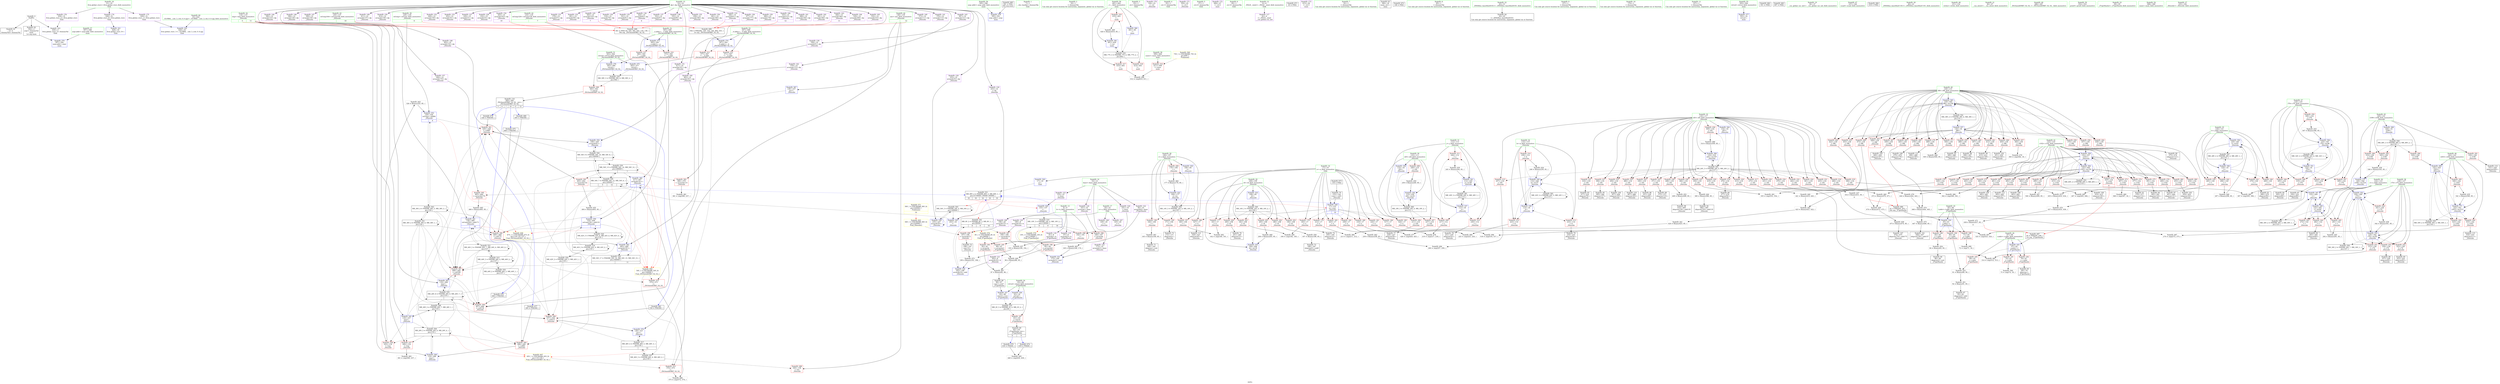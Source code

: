 digraph "SVFG" {
	label="SVFG";

	Node0x56206efa3380 [shape=record,color=grey,label="{NodeID: 0\nNullPtr}"];
	Node0x56206efa3380 -> Node0x56206efdd210[style=solid];
	Node0x56206efa3380 -> Node0x56206efdd310[style=solid];
	Node0x56206efa3380 -> Node0x56206efed870[style=solid];
	Node0x56206eff66d0 [shape=record,color=grey,label="{NodeID: 443\n326 = Binary(325, 85, )\n}"];
	Node0x56206eff66d0 -> Node0x56206efef100[style=solid];
	Node0x56206efef6b0 [shape=record,color=blue,label="{NodeID: 360\n417\<--407\narrayidx141\<--\n_Z4workv\n|{|<s4>10}}"];
	Node0x56206efef6b0 -> Node0x56206efec970[style=dashed];
	Node0x56206efef6b0 -> Node0x56206efeca40[style=dashed];
	Node0x56206efef6b0 -> Node0x56206efef850[style=dashed];
	Node0x56206efef6b0 -> Node0x56206f019890[style=dashed];
	Node0x56206efef6b0:s4 -> Node0x56206f028bd0[style=dashed,color=red];
	Node0x56206efeb2b0 [shape=record,color=red,label="{NodeID: 277\n415\<--132\n\<--r102\n_Z4workv\n}"];
	Node0x56206efeb2b0 -> Node0x56206efdc1c0[style=solid];
	Node0x56206efdf080 [shape=record,color=red,label="{NodeID: 194\n82\<--81\n\<--arrayidx\n_Z7getHashii\n}"];
	Node0x56206efdf080 -> Node0x56206eff8ad0[style=solid];
	Node0x56206efdba90 [shape=record,color=black,label="{NodeID: 111\n490\<--489\nidxprom185\<--\n_Z4workv\n}"];
	Node0x56206efda600 [shape=record,color=green,label="{NodeID: 28\n106\<--107\ni\<--i_field_insensitive\n_Z4workv\n}"];
	Node0x56206efda600 -> Node0x56206efdf2f0[style=solid];
	Node0x56206efda600 -> Node0x56206efdf3c0[style=solid];
	Node0x56206efda600 -> Node0x56206efdf490[style=solid];
	Node0x56206efda600 -> Node0x56206efdf560[style=solid];
	Node0x56206efda600 -> Node0x56206efede50[style=solid];
	Node0x56206efda600 -> Node0x56206efedff0[style=solid];
	Node0x56206f021930 [shape=record,color=black,label="{NodeID: 554\nMR_42V_2 = PHI(MR_42V_3, MR_42V_1, )\npts\{135 \}\n}"];
	Node0x56206f021930 -> Node0x56206efec560[style=dashed];
	Node0x56206f021930 -> Node0x56206efec630[style=dashed];
	Node0x56206f021930 -> Node0x56206efecbe0[style=dashed];
	Node0x56206f021930 -> Node0x56206f014890[style=dashed];
	Node0x56206eff90d0 [shape=record,color=grey,label="{NodeID: 471\n438 = Binary(437, 85, )\n|{<s0>9}}"];
	Node0x56206eff90d0:s0 -> Node0x56206f04f770[style=solid,color=red];
	Node0x56206efec970 [shape=record,color=red,label="{NodeID: 305\n465\<--464\n\<--arrayidx170\n_Z4workv\n}"];
	Node0x56206efec970 -> Node0x56206eff87d0[style=solid];
	Node0x56206efe0740 [shape=record,color=red,label="{NodeID: 222\n330\<--116\n\<--i45\n_Z4workv\n}"];
	Node0x56206efe0740 -> Node0x56206efde6c0[style=solid];
	Node0x56206efe2200 [shape=record,color=purple,label="{NodeID: 139\n338\<--14\narrayidx91\<--dp\n_Z4workv\n}"];
	Node0x56206efe2200 -> Node0x56206efef1d0[style=solid];
	Node0x56206efdcdd0 [shape=record,color=green,label="{NodeID: 56\n595\<--596\nargc.addr\<--argc.addr_field_insensitive\nmain\n}"];
	Node0x56206efdcdd0 -> Node0x56206eff0550[style=solid];
	Node0x56206effdb20 [shape=record,color=grey,label="{NodeID: 499\n72 = cmp(71, 18, )\n}"];
	Node0x56206efee0c0 [shape=record,color=blue,label="{NodeID: 333\n108\<--85\ni4\<--\n_Z4workv\n}"];
	Node0x56206efee0c0 -> Node0x56206f010890[style=dashed];
	Node0x56206efe9cc0 [shape=record,color=red,label="{NodeID: 250\n346\<--124\n\<--l70\n_Z4workv\n}"];
	Node0x56206efe9cc0 -> Node0x56206eff57d0[style=solid];
	Node0x56206efe38c0 [shape=record,color=purple,label="{NodeID: 167\n145\<--20\n\<--s\n_Z4workv\n}"];
	Node0x56206efde520 [shape=record,color=black,label="{NodeID: 84\n320\<--319\nidxprom80\<--\n_Z4workv\n}"];
	Node0x56206efb9980 [shape=record,color=green,label="{NodeID: 1\n7\<--1\n__dso_handle\<--dummyObj\nGlob }"];
	Node0x56206eff6850 [shape=record,color=grey,label="{NodeID: 444\n385 = Binary(384, 85, )\n}"];
	Node0x56206eff6850 -> Node0x56206efdeba0[style=solid];
	Node0x56206efef780 [shape=record,color=blue,label="{NodeID: 361\n136\<--466\nref.tmp164\<--add171\n_Z4workv\n|{|<s3>10}}"];
	Node0x56206efef780 -> Node0x56206efeca40[style=dashed];
	Node0x56206efef780 -> Node0x56206efecb10[style=dashed];
	Node0x56206efef780 -> Node0x56206f016b90[style=dashed];
	Node0x56206efef780:s3 -> Node0x56206f028dc0[style=dashed,color=red];
	Node0x56206efeb380 [shape=record,color=red,label="{NodeID: 278\n420\<--132\n\<--r102\n_Z4workv\n}"];
	Node0x56206efeb380 -> Node0x56206eff6250[style=solid];
	Node0x56206efdf150 [shape=record,color=red,label="{NodeID: 195\n88\<--87\n\<--arrayidx3\n_Z7getHashii\n}"];
	Node0x56206efdf150 -> Node0x56206eff6fd0[style=solid];
	Node0x56206efdbb60 [shape=record,color=black,label="{NodeID: 112\n493\<--492\nidxprom187\<--\n_Z4workv\n}"];
	Node0x56206efda6d0 [shape=record,color=green,label="{NodeID: 29\n108\<--109\ni4\<--i4_field_insensitive\n_Z4workv\n}"];
	Node0x56206efda6d0 -> Node0x56206efdf630[style=solid];
	Node0x56206efda6d0 -> Node0x56206efdf700[style=solid];
	Node0x56206efda6d0 -> Node0x56206efdf7d0[style=solid];
	Node0x56206efda6d0 -> Node0x56206efdf8a0[style=solid];
	Node0x56206efda6d0 -> Node0x56206efdf970[style=solid];
	Node0x56206efda6d0 -> Node0x56206efee0c0[style=solid];
	Node0x56206efda6d0 -> Node0x56206efee260[style=solid];
	Node0x56206f021e30 [shape=record,color=black,label="{NodeID: 555\nMR_44V_2 = PHI(MR_44V_3, MR_44V_1, )\npts\{137 \}\n}"];
	Node0x56206f021e30 -> Node0x56206efec560[style=dashed];
	Node0x56206f021e30 -> Node0x56206efec630[style=dashed];
	Node0x56206f021e30 -> Node0x56206efecbe0[style=dashed];
	Node0x56206f021e30 -> Node0x56206f014d90[style=dashed];
	Node0x56206eff9250 [shape=record,color=grey,label="{NodeID: 472\n435 = Binary(433, 434, )\n}"];
	Node0x56206eff9250 -> Node0x56206eff8f50[style=solid];
	Node0x56206efeca40 [shape=record,color=red,label="{NodeID: 306\n469\<--468\n\<--call172\n_Z4workv\n}"];
	Node0x56206efeca40 -> Node0x56206efef850[style=solid];
	Node0x56206efe0810 [shape=record,color=red,label="{NodeID: 223\n354\<--116\n\<--i45\n_Z4workv\n}"];
	Node0x56206efe0810 -> Node0x56206efe8120[style=solid];
	Node0x56206efe22d0 [shape=record,color=purple,label="{NodeID: 140\n373\<--14\narrayidx111\<--dp\n_Z4workv\n}"];
	Node0x56206efdcea0 [shape=record,color=green,label="{NodeID: 57\n597\<--598\nargv.addr\<--argv.addr_field_insensitive\nmain\n}"];
	Node0x56206efdcea0 -> Node0x56206eff0620[style=solid];
	Node0x56206effdc60 [shape=record,color=grey,label="{NodeID: 500\n75 = cmp(74, 18, )\n}"];
	Node0x56206efee190 [shape=record,color=blue,label="{NodeID: 334\n202\<--199\narrayidx16\<--add\n_Z4workv\n}"];
	Node0x56206efee190 -> Node0x56206f010980[style=dashed];
	Node0x56206efe9d90 [shape=record,color=red,label="{NodeID: 251\n312\<--126\n\<--r74\n_Z4workv\n}"];
	Node0x56206efe9d90 -> Node0x56206efe73a0[style=solid];
	Node0x56206efe3990 [shape=record,color=purple,label="{NodeID: 168\n149\<--20\n\<--s\n_Z4workv\n}"];
	Node0x56206efde5f0 [shape=record,color=black,label="{NodeID: 85\n323\<--322\nidxprom82\<--\n_Z4workv\n}"];
	Node0x56206efb9a10 [shape=record,color=green,label="{NodeID: 2\n18\<--1\n\<--dummyObj\nCan only get source location for instruction, argument, global var or function.}"];
	Node0x56206eff69d0 [shape=record,color=grey,label="{NodeID: 445\n292 = Binary(291, 85, )\n}"];
	Node0x56206eff69d0 -> Node0x56206efeedc0[style=solid];
	Node0x56206efef850 [shape=record,color=blue,label="{NodeID: 362\n483\<--469\narrayidx181\<--\n_Z4workv\n}"];
	Node0x56206efef850 -> Node0x56206f019890[style=dashed];
	Node0x56206efeb450 [shape=record,color=red,label="{NodeID: 279\n429\<--132\n\<--r102\n_Z4workv\n|{<s0>8}}"];
	Node0x56206efeb450:s0 -> Node0x56206f04f770[style=solid,color=red];
	Node0x56206efdf220 [shape=record,color=red,label="{NodeID: 196\n95\<--94\n\<--arrayidx6\n_Z7getHashii\n}"];
	Node0x56206efdf220 -> Node0x56206eff6fd0[style=solid];
	Node0x56206efdbc30 [shape=record,color=black,label="{NodeID: 113\n528\<--527\nidxprom207\<--\n_Z4workv\n}"];
	Node0x56206efda7a0 [shape=record,color=green,label="{NodeID: 30\n110\<--111\ni20\<--i20_field_insensitive\n_Z4workv\n}"];
	Node0x56206efda7a0 -> Node0x56206efdfa40[style=solid];
	Node0x56206efda7a0 -> Node0x56206efdfb10[style=solid];
	Node0x56206efda7a0 -> Node0x56206efdfbe0[style=solid];
	Node0x56206efda7a0 -> Node0x56206efee330[style=solid];
	Node0x56206efda7a0 -> Node0x56206efee810[style=solid];
	Node0x56206f022330 [shape=record,color=black,label="{NodeID: 556\nMR_54V_7 = PHI(MR_54V_12, MR_54V_6, )\npts\{160000 \}\n|{|<s5>5|<s6>12|<s7>16}}"];
	Node0x56206f022330 -> Node0x56206efec560[style=dashed];
	Node0x56206f022330 -> Node0x56206efecbe0[style=dashed];
	Node0x56206f022330 -> Node0x56206f010390[style=dashed];
	Node0x56206f022330 -> Node0x56206f01e730[style=dashed];
	Node0x56206f022330 -> Node0x56206f022330[style=dashed];
	Node0x56206f022330:s5 -> Node0x56206f028bd0[style=dashed,color=red];
	Node0x56206f022330:s6 -> Node0x56206f028bd0[style=dashed,color=red];
	Node0x56206f022330:s7 -> Node0x56206f019d90[style=dashed,color=blue];
	Node0x56206eff93d0 [shape=record,color=grey,label="{NodeID: 473\n199 = Binary(193, 198, )\n}"];
	Node0x56206eff93d0 -> Node0x56206efee190[style=solid];
	Node0x56206efecb10 [shape=record,color=red,label="{NodeID: 307\n496\<--495\n\<--call189\n_Z4workv\n}"];
	Node0x56206efecb10 -> Node0x56206efef920[style=solid];
	Node0x56206efe08e0 [shape=record,color=red,label="{NodeID: 224\n361\<--116\n\<--i45\n_Z4workv\n}"];
	Node0x56206efe08e0 -> Node0x56206efe79a0[style=solid];
	Node0x56206efe23a0 [shape=record,color=purple,label="{NodeID: 141\n376\<--14\narrayidx113\<--dp\n_Z4workv\n}"];
	Node0x56206efdcf70 [shape=record,color=green,label="{NodeID: 58\n599\<--600\ncases\<--cases_field_insensitive\nmain\n}"];
	Node0x56206efdcf70 -> Node0x56206efed260[style=solid];
	Node0x56206efee260 [shape=record,color=blue,label="{NodeID: 335\n108\<--206\ni4\<--inc18\n_Z4workv\n}"];
	Node0x56206efee260 -> Node0x56206f010890[style=dashed];
	Node0x56206efe9e60 [shape=record,color=red,label="{NodeID: 252\n322\<--126\n\<--r74\n_Z4workv\n}"];
	Node0x56206efe9e60 -> Node0x56206efde5f0[style=solid];
	Node0x56206efe3a60 [shape=record,color=purple,label="{NodeID: 169\n196\<--20\narrayidx13\<--s\n_Z4workv\n}"];
	Node0x56206efe3a60 -> Node0x56206efec490[style=solid];
	Node0x56206efde6c0 [shape=record,color=black,label="{NodeID: 86\n331\<--330\nidxprom86\<--\n_Z4workv\n}"];
	Node0x56206efb9aa0 [shape=record,color=green,label="{NodeID: 3\n23\<--1\n.str\<--dummyObj\nGlob }"];
	Node0x56206eff6b50 [shape=record,color=grey,label="{NodeID: 446\n297 = Binary(296, 85, )\n}"];
	Node0x56206eff6b50 -> Node0x56206efeee90[style=solid];
	Node0x56206efef920 [shape=record,color=blue,label="{NodeID: 363\n118\<--496\ntmp\<--\n_Z4workv\n}"];
	Node0x56206efef920 -> Node0x56206f01b220[style=dashed];
	Node0x56206efeb520 [shape=record,color=red,label="{NodeID: 280\n434\<--132\n\<--r102\n_Z4workv\n}"];
	Node0x56206efeb520 -> Node0x56206eff9250[style=solid];
	Node0x56206efdf2f0 [shape=record,color=red,label="{NodeID: 197\n160\<--106\n\<--i\n_Z4workv\n}"];
	Node0x56206efdf2f0 -> Node0x56206efe82a0[style=solid];
	Node0x56206efdbd00 [shape=record,color=black,label="{NodeID: 114\n531\<--530\nidxprom209\<--\n_Z4workv\n}"];
	Node0x56206efda870 [shape=record,color=green,label="{NodeID: 31\n112\<--113\nj\<--j_field_insensitive\n_Z4workv\n}"];
	Node0x56206efda870 -> Node0x56206efdfcb0[style=solid];
	Node0x56206efda870 -> Node0x56206efdfd80[style=solid];
	Node0x56206efda870 -> Node0x56206efdfe50[style=solid];
	Node0x56206efda870 -> Node0x56206efee400[style=solid];
	Node0x56206efda870 -> Node0x56206efee740[style=solid];
	Node0x56206f022830 [shape=record,color=black,label="{NodeID: 557\nMR_46V_3 = PHI(MR_46V_4, MR_46V_2, )\npts\{139 \}\n}"];
	Node0x56206f022830 -> Node0x56206efebba0[style=dashed];
	Node0x56206f022830 -> Node0x56206f015790[style=dashed];
	Node0x56206eff9550 [shape=record,color=grey,label="{NodeID: 474\n446 = Binary(444, 445, )\n}"];
	Node0x56206eff9550 -> Node0x56206eff96d0[style=solid];
	Node0x56206efecbe0 [shape=record,color=red,label="{NodeID: 308\n537\<--536\n\<--call213\n_Z4workv\n}"];
	Node0x56206efecbe0 -> Node0x56206efefed0[style=solid];
	Node0x56206efe09b0 [shape=record,color=red,label="{NodeID: 225\n371\<--116\n\<--i45\n_Z4workv\n}"];
	Node0x56206efe09b0 -> Node0x56206efde930[style=solid];
	Node0x56206efe2470 [shape=record,color=purple,label="{NodeID: 142\n379\<--14\narrayidx115\<--dp\n_Z4workv\n}"];
	Node0x56206efe2470 -> Node0x56206efec700[style=solid];
	Node0x56206efdd040 [shape=record,color=green,label="{NodeID: 59\n601\<--602\n_\<--__field_insensitive\nmain\n}"];
	Node0x56206efdd040 -> Node0x56206efed330[style=solid];
	Node0x56206efdd040 -> Node0x56206efed400[style=solid];
	Node0x56206efdd040 -> Node0x56206efed4d0[style=solid];
	Node0x56206efdd040 -> Node0x56206eff06f0[style=solid];
	Node0x56206efdd040 -> Node0x56206eff07c0[style=solid];
	Node0x56206efee330 [shape=record,color=blue,label="{NodeID: 336\n110\<--18\ni20\<--\n_Z4workv\n}"];
	Node0x56206efee330 -> Node0x56206f023730[style=dashed];
	Node0x56206efe9f30 [shape=record,color=red,label="{NodeID: 253\n336\<--126\n\<--r74\n_Z4workv\n}"];
	Node0x56206efe9f30 -> Node0x56206efde860[style=solid];
	Node0x56206efe3b30 [shape=record,color=purple,label="{NodeID: 170\n144\<--23\n\<--.str\n_Z4workv\n}"];
	Node0x56206efde790 [shape=record,color=black,label="{NodeID: 87\n334\<--333\nidxprom88\<--\n_Z4workv\n}"];
	Node0x56206efb9b30 [shape=record,color=green,label="{NodeID: 4\n25\<--1\n.str.1\<--dummyObj\nGlob }"];
	Node0x56206f019890 [shape=record,color=black,label="{NodeID: 530\nMR_54V_17 = PHI(MR_54V_16, MR_54V_15, MR_54V_15, )\npts\{160000 \}\n|{|<s2>11}}"];
	Node0x56206f019890 -> Node0x56206efecb10[style=dashed];
	Node0x56206f019890 -> Node0x56206f010390[style=dashed];
	Node0x56206f019890:s2 -> Node0x56206f028bd0[style=dashed,color=red];
	Node0x56206eff6cd0 [shape=record,color=grey,label="{NodeID: 447\n500 = Binary(499, 85, )\n}"];
	Node0x56206eff6cd0 -> Node0x56206efef9f0[style=solid];
	Node0x56206efef9f0 [shape=record,color=blue,label="{NodeID: 364\n132\<--500\nr102\<--inc191\n_Z4workv\n}"];
	Node0x56206efef9f0 -> Node0x56206efeaea0[style=dashed];
	Node0x56206efef9f0 -> Node0x56206efeaf70[style=dashed];
	Node0x56206efef9f0 -> Node0x56206efeb040[style=dashed];
	Node0x56206efef9f0 -> Node0x56206efeb110[style=dashed];
	Node0x56206efef9f0 -> Node0x56206efeb1e0[style=dashed];
	Node0x56206efef9f0 -> Node0x56206efeb2b0[style=dashed];
	Node0x56206efef9f0 -> Node0x56206efeb380[style=dashed];
	Node0x56206efef9f0 -> Node0x56206efeb450[style=dashed];
	Node0x56206efef9f0 -> Node0x56206efeb520[style=dashed];
	Node0x56206efef9f0 -> Node0x56206efeb5f0[style=dashed];
	Node0x56206efef9f0 -> Node0x56206efeb6c0[style=dashed];
	Node0x56206efef9f0 -> Node0x56206efeb790[style=dashed];
	Node0x56206efef9f0 -> Node0x56206efeb860[style=dashed];
	Node0x56206efef9f0 -> Node0x56206efeb930[style=dashed];
	Node0x56206efef9f0 -> Node0x56206efeba00[style=dashed];
	Node0x56206efef9f0 -> Node0x56206efebad0[style=dashed];
	Node0x56206efef9f0 -> Node0x56206efef510[style=dashed];
	Node0x56206efef9f0 -> Node0x56206efef9f0[style=dashed];
	Node0x56206efef9f0 -> Node0x56206f021430[style=dashed];
	Node0x56206efeb5f0 [shape=record,color=red,label="{NodeID: 281\n443\<--132\n\<--r102\n_Z4workv\n}"];
	Node0x56206efeb5f0 -> Node0x56206eff9850[style=solid];
	Node0x56206efdf3c0 [shape=record,color=red,label="{NodeID: 198\n164\<--106\n\<--i\n_Z4workv\n}"];
	Node0x56206efdf3c0 -> Node0x56206eff81d0[style=solid];
	Node0x56206efe0f00 [shape=record,color=black,label="{NodeID: 115\n534\<--533\nidxprom211\<--\n_Z4workv\n}"];
	Node0x56206efda940 [shape=record,color=green,label="{NodeID: 32\n114\<--115\nk\<--k_field_insensitive\n_Z4workv\n}"];
	Node0x56206efda940 -> Node0x56206efdff20[style=solid];
	Node0x56206efda940 -> Node0x56206efdfff0[style=solid];
	Node0x56206efda940 -> Node0x56206efe00c0[style=solid];
	Node0x56206efda940 -> Node0x56206efee4d0[style=solid];
	Node0x56206efda940 -> Node0x56206efee670[style=solid];
	Node0x56206f022d30 [shape=record,color=black,label="{NodeID: 558\nMR_48V_3 = PHI(MR_48V_4, MR_48V_2, )\npts\{141 \}\n}"];
	Node0x56206f022d30 -> Node0x56206efebc70[style=dashed];
	Node0x56206f022d30 -> Node0x56206efebd40[style=dashed];
	Node0x56206f022d30 -> Node0x56206efebe10[style=dashed];
	Node0x56206f022d30 -> Node0x56206efebee0[style=dashed];
	Node0x56206f022d30 -> Node0x56206eff0070[style=dashed];
	Node0x56206eff96d0 [shape=record,color=grey,label="{NodeID: 475\n447 = Binary(446, 85, )\n}"];
	Node0x56206eff96d0 -> Node0x56206efdc290[style=solid];
	Node0x56206efeccb0 [shape=record,color=red,label="{NodeID: 309\n583\<--563\n\<--retval\n_ZSt3minIiERKT_S2_S2_\n}"];
	Node0x56206efeccb0 -> Node0x56206efe0f90[style=solid];
	Node0x56206efe0a80 [shape=record,color=red,label="{NodeID: 226\n384\<--116\n\<--i45\n_Z4workv\n}"];
	Node0x56206efe0a80 -> Node0x56206eff6850[style=solid];
	Node0x56206efe2540 [shape=record,color=purple,label="{NodeID: 143\n387\<--14\narrayidx121\<--dp\n_Z4workv\n}"];
	Node0x56206efdd110 [shape=record,color=green,label="{NodeID: 60\n33\<--624\n_GLOBAL__sub_I_z.shi_0_0.cpp\<--_GLOBAL__sub_I_z.shi_0_0.cpp_field_insensitive\n}"];
	Node0x56206efdd110 -> Node0x56206efed770[style=solid];
	Node0x56206f011190 [shape=record,color=black,label="{NodeID: 503\nMR_54V_3 = PHI(MR_54V_4, MR_54V_2, )\npts\{160000 \}\n}"];
	Node0x56206f011190 -> Node0x56206efee5a0[style=dashed];
	Node0x56206f011190 -> Node0x56206efee8e0[style=dashed];
	Node0x56206f011190 -> Node0x56206f011190[style=dashed];
	Node0x56206efee400 [shape=record,color=blue,label="{NodeID: 337\n112\<--18\nj\<--\n_Z4workv\n}"];
	Node0x56206efee400 -> Node0x56206efdfcb0[style=dashed];
	Node0x56206efee400 -> Node0x56206efdfd80[style=dashed];
	Node0x56206efee400 -> Node0x56206efdfe50[style=dashed];
	Node0x56206efee400 -> Node0x56206efee740[style=dashed];
	Node0x56206efee400 -> Node0x56206f023c30[style=dashed];
	Node0x56206efea000 [shape=record,color=red,label="{NodeID: 254\n341\<--126\n\<--r74\n_Z4workv\n}"];
	Node0x56206efea000 -> Node0x56206eff5f50[style=solid];
	Node0x56206efe3c00 [shape=record,color=purple,label="{NodeID: 171\n550\<--25\n\<--.str.1\n_Z4workv\n}"];
	Node0x56206efde860 [shape=record,color=black,label="{NodeID: 88\n337\<--336\nidxprom90\<--\n_Z4workv\n}"];
	Node0x56206efb9bc0 [shape=record,color=green,label="{NodeID: 5\n27\<--1\n.str.2\<--dummyObj\nGlob }"];
	Node0x56206f019d90 [shape=record,color=black,label="{NodeID: 531\nMR_80V_2 = PHI(MR_80V_3, MR_80V_1, )\npts\{19 90000 130000 160000 \}\n|{<s0>16|<s1>16|<s2>16|<s3>16|<s4>16}}"];
	Node0x56206f019d90:s0 -> Node0x56206efedcb0[style=dashed,color=red];
	Node0x56206f019d90:s1 -> Node0x56206efedd80[style=dashed,color=red];
	Node0x56206f019d90:s2 -> Node0x56206efee8e0[style=dashed,color=red];
	Node0x56206f019d90:s3 -> Node0x56206f011190[style=dashed,color=red];
	Node0x56206f019d90:s4 -> Node0x56206f010980[style=dashed,color=red];
	Node0x56206eff6e50 [shape=record,color=grey,label="{NodeID: 448\n505 = Binary(504, 85, )\n}"];
	Node0x56206eff6e50 -> Node0x56206efefac0[style=solid];
	Node0x56206efefac0 [shape=record,color=blue,label="{NodeID: 365\n130\<--505\nl98\<--inc194\n_Z4workv\n}"];
	Node0x56206efefac0 -> Node0x56206efea0d0[style=dashed];
	Node0x56206efefac0 -> Node0x56206efea1a0[style=dashed];
	Node0x56206efefac0 -> Node0x56206efea270[style=dashed];
	Node0x56206efefac0 -> Node0x56206efea340[style=dashed];
	Node0x56206efefac0 -> Node0x56206efea410[style=dashed];
	Node0x56206efefac0 -> Node0x56206efea4e0[style=dashed];
	Node0x56206efefac0 -> Node0x56206efea5b0[style=dashed];
	Node0x56206efefac0 -> Node0x56206efea680[style=dashed];
	Node0x56206efefac0 -> Node0x56206efea750[style=dashed];
	Node0x56206efefac0 -> Node0x56206efea820[style=dashed];
	Node0x56206efefac0 -> Node0x56206efea8f0[style=dashed];
	Node0x56206efefac0 -> Node0x56206efea9c0[style=dashed];
	Node0x56206efefac0 -> Node0x56206efeaa90[style=dashed];
	Node0x56206efefac0 -> Node0x56206efeab60[style=dashed];
	Node0x56206efefac0 -> Node0x56206efeac30[style=dashed];
	Node0x56206efefac0 -> Node0x56206efead00[style=dashed];
	Node0x56206efefac0 -> Node0x56206efeadd0[style=dashed];
	Node0x56206efefac0 -> Node0x56206efefac0[style=dashed];
	Node0x56206efefac0 -> Node0x56206f020f30[style=dashed];
	Node0x56206efeb6c0 [shape=record,color=red,label="{NodeID: 282\n453\<--132\n\<--r102\n_Z4workv\n}"];
	Node0x56206efeb6c0 -> Node0x56206efdc430[style=solid];
	Node0x56206efdf490 [shape=record,color=red,label="{NodeID: 199\n171\<--106\n\<--i\n_Z4workv\n}"];
	Node0x56206efdf490 -> Node0x56206efddb60[style=solid];
	Node0x56206efe0f90 [shape=record,color=black,label="{NodeID: 116\n560\<--583\n_ZSt3minIiERKT_S2_S2__ret\<--\n_ZSt3minIiERKT_S2_S2_\n|{<s0>5|<s1>6|<s2>7|<s3>10|<s4>11|<s5>12}}"];
	Node0x56206efe0f90:s0 -> Node0x56206f04ea70[style=solid,color=blue];
	Node0x56206efe0f90:s1 -> Node0x56206f04ecd0[style=solid,color=blue];
	Node0x56206efe0f90:s2 -> Node0x56206f04e930[style=solid,color=blue];
	Node0x56206efe0f90:s3 -> Node0x56206f04e830[style=solid,color=blue];
	Node0x56206efe0f90:s4 -> Node0x56206f04eee0[style=solid,color=blue];
	Node0x56206efe0f90:s5 -> Node0x56206f04f020[style=solid,color=blue];
	Node0x56206efdaa10 [shape=record,color=green,label="{NodeID: 33\n116\<--117\ni45\<--i45_field_insensitive\n_Z4workv\n}"];
	Node0x56206efdaa10 -> Node0x56206efe0190[style=solid];
	Node0x56206efdaa10 -> Node0x56206efe0260[style=solid];
	Node0x56206efdaa10 -> Node0x56206efe0330[style=solid];
	Node0x56206efdaa10 -> Node0x56206efe0400[style=solid];
	Node0x56206efdaa10 -> Node0x56206efe04d0[style=solid];
	Node0x56206efdaa10 -> Node0x56206efe05a0[style=solid];
	Node0x56206efdaa10 -> Node0x56206efe0670[style=solid];
	Node0x56206efdaa10 -> Node0x56206efe0740[style=solid];
	Node0x56206efdaa10 -> Node0x56206efe0810[style=solid];
	Node0x56206efdaa10 -> Node0x56206efe08e0[style=solid];
	Node0x56206efdaa10 -> Node0x56206efe09b0[style=solid];
	Node0x56206efdaa10 -> Node0x56206efe0a80[style=solid];
	Node0x56206efdaa10 -> Node0x56206efe0b50[style=solid];
	Node0x56206efdaa10 -> Node0x56206efe0c20[style=solid];
	Node0x56206efdaa10 -> Node0x56206efe0cf0[style=solid];
	Node0x56206efdaa10 -> Node0x56206efe0dc0[style=solid];
	Node0x56206efdaa10 -> Node0x56206efe8d90[style=solid];
	Node0x56206efdaa10 -> Node0x56206efe8e20[style=solid];
	Node0x56206efdaa10 -> Node0x56206efe8ef0[style=solid];
	Node0x56206efdaa10 -> Node0x56206efe8fc0[style=solid];
	Node0x56206efdaa10 -> Node0x56206efe9090[style=solid];
	Node0x56206efdaa10 -> Node0x56206efe9160[style=solid];
	Node0x56206efdaa10 -> Node0x56206efee9b0[style=solid];
	Node0x56206efdaa10 -> Node0x56206efefb90[style=solid];
	Node0x56206f023230 [shape=record,color=black,label="{NodeID: 559\nMR_50V_2 = PHI(MR_50V_4, MR_50V_1, )\npts\{143 \}\n}"];
	Node0x56206f023230 -> Node0x56206efefe00[style=dashed];
	Node0x56206eff9850 [shape=record,color=grey,label="{NodeID: 476\n444 = Binary(442, 443, )\n}"];
	Node0x56206eff9850 -> Node0x56206eff9550[style=solid];
	Node0x56206efecd80 [shape=record,color=red,label="{NodeID: 310\n573\<--565\n\<--__a.addr\n_ZSt3minIiERKT_S2_S2_\n}"];
	Node0x56206efecd80 -> Node0x56206efed190[style=solid];
	Node0x56206efe0b50 [shape=record,color=red,label="{NodeID: 227\n394\<--116\n\<--i45\n_Z4workv\n}"];
	Node0x56206efe0b50 -> Node0x56206efdee10[style=solid];
	Node0x56206efe2610 [shape=record,color=purple,label="{NodeID: 144\n390\<--14\narrayidx123\<--dp\n_Z4workv\n}"];
	Node0x56206efdd210 [shape=record,color=black,label="{NodeID: 61\n2\<--3\ndummyVal\<--dummyVal\n}"];
	Node0x56206f011690 [shape=record,color=black,label="{NodeID: 504\nMR_26V_5 = PHI(MR_26V_6, MR_26V_4, )\npts\{119 \}\n|{|<s8>5}}"];
	Node0x56206f011690 -> Node0x56206efe9230[style=dashed];
	Node0x56206f011690 -> Node0x56206efe9300[style=dashed];
	Node0x56206f011690 -> Node0x56206efec560[style=dashed];
	Node0x56206f011690 -> Node0x56206efec630[style=dashed];
	Node0x56206f011690 -> Node0x56206efeecf0[style=dashed];
	Node0x56206f011690 -> Node0x56206f011690[style=dashed];
	Node0x56206f011690 -> Node0x56206f01b220[style=dashed];
	Node0x56206f011690 -> Node0x56206f01f130[style=dashed];
	Node0x56206f011690:s8 -> Node0x56206f028cb0[style=dashed,color=red];
	Node0x56206efee4d0 [shape=record,color=blue,label="{NodeID: 338\n114\<--18\nk\<--\n_Z4workv\n}"];
	Node0x56206efee4d0 -> Node0x56206efdff20[style=dashed];
	Node0x56206efee4d0 -> Node0x56206efdfff0[style=dashed];
	Node0x56206efee4d0 -> Node0x56206efe00c0[style=dashed];
	Node0x56206efee4d0 -> Node0x56206efee4d0[style=dashed];
	Node0x56206efee4d0 -> Node0x56206efee670[style=dashed];
	Node0x56206efee4d0 -> Node0x56206f024130[style=dashed];
	Node0x56206efea0d0 [shape=record,color=red,label="{NodeID: 255\n353\<--130\n\<--l98\n_Z4workv\n}"];
	Node0x56206efea0d0 -> Node0x56206efe8120[style=solid];
	Node0x56206efe3cd0 [shape=record,color=purple,label="{NodeID: 172\n606\<--27\n\<--.str.2\nmain\n}"];
	Node0x56206efde930 [shape=record,color=black,label="{NodeID: 89\n372\<--371\nidxprom110\<--\n_Z4workv\n}"];
	Node0x56206efb9c50 [shape=record,color=green,label="{NodeID: 6\n29\<--1\n.str.3\<--dummyObj\nGlob }"];
	Node0x56206f01a320 [shape=record,color=black,label="{NodeID: 532\nMR_77V_3 = PHI(MR_77V_4, MR_77V_2, )\npts\{602 \}\n}"];
	Node0x56206f01a320 -> Node0x56206efed330[style=dashed];
	Node0x56206f01a320 -> Node0x56206efed400[style=dashed];
	Node0x56206f01a320 -> Node0x56206efed4d0[style=dashed];
	Node0x56206f01a320 -> Node0x56206eff07c0[style=dashed];
	Node0x56206eff6fd0 [shape=record,color=grey,label="{NodeID: 449\n96 = Binary(88, 95, )\n}"];
	Node0x56206eff6fd0 -> Node0x56206eff8ad0[style=solid];
	Node0x56206efefb90 [shape=record,color=blue,label="{NodeID: 366\n116\<--510\ni45\<--inc197\n_Z4workv\n}"];
	Node0x56206efefb90 -> Node0x56206f01ec30[style=dashed];
	Node0x56206efeb790 [shape=record,color=red,label="{NodeID: 283\n462\<--132\n\<--r102\n_Z4workv\n}"];
	Node0x56206efeb790 -> Node0x56206efdb680[style=solid];
	Node0x56206efdf560 [shape=record,color=red,label="{NodeID: 200\n176\<--106\n\<--i\n_Z4workv\n}"];
	Node0x56206efdf560 -> Node0x56206eff8650[style=solid];
	Node0x56206efe1020 [shape=record,color=purple,label="{NodeID: 117\n42\<--4\n\<--_ZStL8__ioinit\n__cxx_global_var_init\n}"];
	Node0x56206efdaae0 [shape=record,color=green,label="{NodeID: 34\n118\<--119\ntmp\<--tmp_field_insensitive\n_Z4workv\n|{|<s5>5|<s6>11}}"];
	Node0x56206efdaae0 -> Node0x56206efe9230[style=solid];
	Node0x56206efdaae0 -> Node0x56206efe9300[style=solid];
	Node0x56206efdaae0 -> Node0x56206efeea80[style=solid];
	Node0x56206efdaae0 -> Node0x56206efeecf0[style=solid];
	Node0x56206efdaae0 -> Node0x56206efef920[style=solid];
	Node0x56206efdaae0:s5 -> Node0x56206f04f950[style=solid,color=red];
	Node0x56206efdaae0:s6 -> Node0x56206f04f950[style=solid,color=red];
	Node0x56206f023730 [shape=record,color=black,label="{NodeID: 560\nMR_18V_3 = PHI(MR_18V_4, MR_18V_2, )\npts\{111 \}\n}"];
	Node0x56206f023730 -> Node0x56206efdfa40[style=dashed];
	Node0x56206f023730 -> Node0x56206efdfb10[style=dashed];
	Node0x56206f023730 -> Node0x56206efdfbe0[style=dashed];
	Node0x56206f023730 -> Node0x56206efee810[style=dashed];
	Node0x56206eff99d0 [shape=record,color=grey,label="{NodeID: 477\n426 = cmp(424, 425, )\n}"];
	Node0x56206efece50 [shape=record,color=red,label="{NodeID: 311\n580\<--565\n\<--__a.addr\n_ZSt3minIiERKT_S2_S2_\n}"];
	Node0x56206efece50 -> Node0x56206eff03b0[style=solid];
	Node0x56206efe0c20 [shape=record,color=red,label="{NodeID: 228\n408\<--116\n\<--i45\n_Z4workv\n}"];
	Node0x56206efe0c20 -> Node0x56206eff7450[style=solid];
	Node0x56206efe26e0 [shape=record,color=purple,label="{NodeID: 145\n393\<--14\narrayidx125\<--dp\n_Z4workv\n|{<s0>7}}"];
	Node0x56206efe26e0:s0 -> Node0x56206f04f950[style=solid,color=red];
	Node0x56206efdd310 [shape=record,color=black,label="{NodeID: 62\n592\<--3\nargv\<--dummyVal\nmain\n1st arg main }"];
	Node0x56206efdd310 -> Node0x56206eff0620[style=solid];
	Node0x56206f04d0b0 [shape=record,color=black,label="{NodeID: 671\n43 = PHI()\n}"];
	Node0x56206efee5a0 [shape=record,color=blue,label="{NodeID: 339\n235\<--237\narrayidx35\<--\n_Z4workv\n}"];
	Node0x56206efee5a0 -> Node0x56206efee5a0[style=dashed];
	Node0x56206efee5a0 -> Node0x56206f011190[style=dashed];
	Node0x56206efea1a0 [shape=record,color=red,label="{NodeID: 256\n357\<--130\n\<--l98\n_Z4workv\n}"];
	Node0x56206efea1a0 -> Node0x56206efef510[style=solid];
	Node0x56206efe3da0 [shape=record,color=purple,label="{NodeID: 173\n615\<--29\n\<--.str.3\nmain\n}"];
	Node0x56206efdea00 [shape=record,color=black,label="{NodeID: 90\n375\<--374\nidxprom112\<--\n_Z4workv\n}"];
	Node0x56206efb9ce0 [shape=record,color=green,label="{NodeID: 7\n32\<--1\n\<--dummyObj\nCan only get source location for instruction, argument, global var or function.}"];
	Node0x56206f01a820 [shape=record,color=black,label="{NodeID: 533\nMR_2V_3 = PHI(MR_2V_4, MR_2V_2, )\npts\{64 \}\n}"];
	Node0x56206f01a820 -> Node0x56206efe4960[style=dashed];
	Node0x56206eff7150 [shape=record,color=grey,label="{NodeID: 450\n250 = Binary(249, 85, )\n}"];
	Node0x56206eff7150 -> Node0x56206efee810[style=solid];
	Node0x56206efefc60 [shape=record,color=blue,label="{NodeID: 367\n138\<--237\nans\<--\n_Z4workv\n}"];
	Node0x56206efefc60 -> Node0x56206f022830[style=dashed];
	Node0x56206efeb860 [shape=record,color=red,label="{NodeID: 284\n471\<--132\n\<--r102\n_Z4workv\n}"];
	Node0x56206efeb860 -> Node0x56206eff8050[style=solid];
	Node0x56206efdf630 [shape=record,color=red,label="{NodeID: 201\n182\<--108\n\<--i4\n_Z4workv\n}"];
	Node0x56206efdf630 -> Node0x56206efe7fa0[style=solid];
	Node0x56206efe10f0 [shape=record,color=purple,label="{NodeID: 118\n81\<--8\narrayidx\<--h\n_Z7getHashii\n}"];
	Node0x56206efe10f0 -> Node0x56206efdf080[style=solid];
	Node0x56206efdabb0 [shape=record,color=green,label="{NodeID: 35\n120\<--121\nl\<--l_field_insensitive\n_Z4workv\n}"];
	Node0x56206efdabb0 -> Node0x56206efe93d0[style=solid];
	Node0x56206efdabb0 -> Node0x56206efe94a0[style=solid];
	Node0x56206efdabb0 -> Node0x56206efe9570[style=solid];
	Node0x56206efdabb0 -> Node0x56206efe9640[style=solid];
	Node0x56206efdabb0 -> Node0x56206efeeb50[style=solid];
	Node0x56206efdabb0 -> Node0x56206efeee90[style=solid];
	Node0x56206f023c30 [shape=record,color=black,label="{NodeID: 561\nMR_20V_2 = PHI(MR_20V_4, MR_20V_1, )\npts\{113 \}\n}"];
	Node0x56206f023c30 -> Node0x56206efee400[style=dashed];
	Node0x56206efe6da0 [shape=record,color=grey,label="{NodeID: 478\n219 = cmp(217, 218, )\n}"];
	Node0x56206efecf20 [shape=record,color=red,label="{NodeID: 312\n571\<--567\n\<--__b.addr\n_ZSt3minIiERKT_S2_S2_\n}"];
	Node0x56206efecf20 -> Node0x56206efed0c0[style=solid];
	Node0x56206efe0cf0 [shape=record,color=red,label="{NodeID: 229\n419\<--116\n\<--i45\n_Z4workv\n}"];
	Node0x56206efe0cf0 -> Node0x56206eff6250[style=solid];
	Node0x56206efe27b0 [shape=record,color=purple,label="{NodeID: 146\n396\<--14\narrayidx128\<--dp\n_Z4workv\n}"];
	Node0x56206efdd3e0 [shape=record,color=black,label="{NodeID: 63\n590\<--18\nmain_ret\<--\nmain\n}"];
	Node0x56206f04e440 [shape=record,color=black,label="{NodeID: 672\n146 = PHI()\n}"];
	Node0x56206efee670 [shape=record,color=blue,label="{NodeID: 340\n114\<--240\nk\<--inc37\n_Z4workv\n}"];
	Node0x56206efee670 -> Node0x56206efdff20[style=dashed];
	Node0x56206efee670 -> Node0x56206efdfff0[style=dashed];
	Node0x56206efee670 -> Node0x56206efe00c0[style=dashed];
	Node0x56206efee670 -> Node0x56206efee4d0[style=dashed];
	Node0x56206efee670 -> Node0x56206efee670[style=dashed];
	Node0x56206efee670 -> Node0x56206f024130[style=dashed];
	Node0x56206efea270 [shape=record,color=red,label="{NodeID: 257\n364\<--130\n\<--l98\n_Z4workv\n}"];
	Node0x56206efea270 -> Node0x56206efe6f20[style=solid];
	Node0x56206efe3e70 [shape=record,color=purple,label="{NodeID: 174\n628\<--31\nllvm.global_ctors_0\<--llvm.global_ctors\nGlob }"];
	Node0x56206efe3e70 -> Node0x56206efed670[style=solid];
	Node0x56206efdead0 [shape=record,color=black,label="{NodeID: 91\n378\<--377\nidxprom114\<--\n_Z4workv\n}"];
	Node0x56206efb9d70 [shape=record,color=green,label="{NodeID: 8\n85\<--1\n\<--dummyObj\nCan only get source location for instruction, argument, global var or function.}"];
	Node0x56206f01ad20 [shape=record,color=black,label="{NodeID: 534\nMR_58V_3 = PHI(MR_58V_4, MR_58V_2, )\npts\{564 \}\n}"];
	Node0x56206f01ad20 -> Node0x56206efeccb0[style=dashed];
	Node0x56206eff72d0 [shape=record,color=grey,label="{NodeID: 451\n92 = Binary(91, 85, )\n}"];
	Node0x56206eff72d0 -> Node0x56206efdd750[style=solid];
	Node0x56206efefd30 [shape=record,color=blue,label="{NodeID: 368\n140\<--18\nl199\<--\n_Z4workv\n}"];
	Node0x56206efefd30 -> Node0x56206f022d30[style=dashed];
	Node0x56206efeb930 [shape=record,color=red,label="{NodeID: 285\n481\<--132\n\<--r102\n_Z4workv\n}"];
	Node0x56206efeb930 -> Node0x56206efdb8f0[style=solid];
	Node0x56206efdf700 [shape=record,color=red,label="{NodeID: 202\n186\<--108\n\<--i4\n_Z4workv\n}"];
	Node0x56206efdf700 -> Node0x56206eff7a50[style=solid];
	Node0x56206efe11c0 [shape=record,color=purple,label="{NodeID: 119\n87\<--8\narrayidx3\<--h\n_Z7getHashii\n}"];
	Node0x56206efe11c0 -> Node0x56206efdf150[style=solid];
	Node0x56206efdac80 [shape=record,color=green,label="{NodeID: 36\n122\<--123\nr\<--r_field_insensitive\n_Z4workv\n}"];
	Node0x56206efdac80 -> Node0x56206efe9710[style=solid];
	Node0x56206efdac80 -> Node0x56206efe97e0[style=solid];
	Node0x56206efdac80 -> Node0x56206efe98b0[style=solid];
	Node0x56206efdac80 -> Node0x56206efeec20[style=solid];
	Node0x56206efdac80 -> Node0x56206efeedc0[style=solid];
	Node0x56206f024130 [shape=record,color=black,label="{NodeID: 562\nMR_22V_2 = PHI(MR_22V_3, MR_22V_1, )\npts\{115 \}\n}"];
	Node0x56206f024130 -> Node0x56206efee4d0[style=dashed];
	Node0x56206f024130 -> Node0x56206f024130[style=dashed];
	Node0x56206efe6f20 [shape=record,color=grey,label="{NodeID: 479\n365 = cmp(364, 18, )\n}"];
	Node0x56206efecff0 [shape=record,color=red,label="{NodeID: 313\n577\<--567\n\<--__b.addr\n_ZSt3minIiERKT_S2_S2_\n}"];
	Node0x56206efecff0 -> Node0x56206eff02e0[style=solid];
	Node0x56206efe0dc0 [shape=record,color=red,label="{NodeID: 230\n431\<--116\n\<--i45\n_Z4workv\n}"];
	Node0x56206efe0dc0 -> Node0x56206eff5dd0[style=solid];
	Node0x56206efe2880 [shape=record,color=purple,label="{NodeID: 147\n399\<--14\narrayidx130\<--dp\n_Z4workv\n}"];
	Node0x56206efdd4b0 [shape=record,color=black,label="{NodeID: 64\n44\<--45\n\<--_ZNSt8ios_base4InitD1Ev\nCan only get source location for instruction, argument, global var or function.}"];
	Node0x56206f04e540 [shape=record,color=black,label="{NodeID: 673\n150 = PHI()\n}"];
	Node0x56206f04e540 -> Node0x56206efdd9c0[style=solid];
	Node0x56206efee740 [shape=record,color=blue,label="{NodeID: 341\n112\<--245\nj\<--inc40\n_Z4workv\n}"];
	Node0x56206efee740 -> Node0x56206efdfcb0[style=dashed];
	Node0x56206efee740 -> Node0x56206efdfd80[style=dashed];
	Node0x56206efee740 -> Node0x56206efdfe50[style=dashed];
	Node0x56206efee740 -> Node0x56206efee740[style=dashed];
	Node0x56206efee740 -> Node0x56206f023c30[style=dashed];
	Node0x56206efea340 [shape=record,color=red,label="{NodeID: 258\n374\<--130\n\<--l98\n_Z4workv\n}"];
	Node0x56206efea340 -> Node0x56206efdea00[style=solid];
	Node0x56206efe3f40 [shape=record,color=purple,label="{NodeID: 175\n629\<--31\nllvm.global_ctors_1\<--llvm.global_ctors\nGlob }"];
	Node0x56206efe3f40 -> Node0x56206efed770[style=solid];
	Node0x56206efdeba0 [shape=record,color=black,label="{NodeID: 92\n386\<--385\nidxprom120\<--add119\n_Z4workv\n}"];
	Node0x56206efb9e00 [shape=record,color=green,label="{NodeID: 9\n157\<--1\n\<--dummyObj\nCan only get source location for instruction, argument, global var or function.}"];
	Node0x56206f01b220 [shape=record,color=black,label="{NodeID: 535\nMR_26V_8 = PHI(MR_26V_9, MR_26V_7, )\npts\{119 \}\n|{|<s6>11}}"];
	Node0x56206f01b220 -> Node0x56206efec8a0[style=dashed];
	Node0x56206f01b220 -> Node0x56206efeca40[style=dashed];
	Node0x56206f01b220 -> Node0x56206efecb10[style=dashed];
	Node0x56206f01b220 -> Node0x56206efef920[style=dashed];
	Node0x56206f01b220 -> Node0x56206f01b220[style=dashed];
	Node0x56206f01b220 -> Node0x56206f01f130[style=dashed];
	Node0x56206f01b220:s6 -> Node0x56206f028cb0[style=dashed,color=red];
	Node0x56206eff7450 [shape=record,color=grey,label="{NodeID: 452\n409 = Binary(408, 85, )\n}"];
	Node0x56206eff7450 -> Node0x56206efdc020[style=solid];
	Node0x56206efefe00 [shape=record,color=blue,label="{NodeID: 369\n142\<--520\nr203\<--\n_Z4workv\n}"];
	Node0x56206efefe00 -> Node0x56206efebfb0[style=dashed];
	Node0x56206efefe00 -> Node0x56206efec080[style=dashed];
	Node0x56206efefe00 -> Node0x56206efec150[style=dashed];
	Node0x56206efefe00 -> Node0x56206efeffa0[style=dashed];
	Node0x56206efefe00 -> Node0x56206f023230[style=dashed];
	Node0x56206efeba00 [shape=record,color=red,label="{NodeID: 286\n492\<--132\n\<--r102\n_Z4workv\n}"];
	Node0x56206efeba00 -> Node0x56206efdbb60[style=solid];
	Node0x56206efdf7d0 [shape=record,color=red,label="{NodeID: 203\n194\<--108\n\<--i4\n_Z4workv\n}"];
	Node0x56206efdf7d0 -> Node0x56206efddd00[style=solid];
	Node0x56206efe1290 [shape=record,color=purple,label="{NodeID: 120\n189\<--8\narrayidx10\<--h\n_Z4workv\n}"];
	Node0x56206efe1290 -> Node0x56206efec2f0[style=solid];
	Node0x56206efdad50 [shape=record,color=green,label="{NodeID: 37\n124\<--125\nl70\<--l70_field_insensitive\n_Z4workv\n}"];
	Node0x56206efdad50 -> Node0x56206efe9980[style=solid];
	Node0x56206efdad50 -> Node0x56206efe9a50[style=solid];
	Node0x56206efdad50 -> Node0x56206efe9b20[style=solid];
	Node0x56206efdad50 -> Node0x56206efe9bf0[style=solid];
	Node0x56206efdad50 -> Node0x56206efe9cc0[style=solid];
	Node0x56206efdad50 -> Node0x56206efeef60[style=solid];
	Node0x56206efdad50 -> Node0x56206efef370[style=solid];
	Node0x56206efe70a0 [shape=record,color=grey,label="{NodeID: 480\n225 = cmp(223, 224, )\n}"];
	Node0x56206efed0c0 [shape=record,color=red,label="{NodeID: 314\n572\<--571\n\<--\n_ZSt3minIiERKT_S2_S2_\n}"];
	Node0x56206efed0c0 -> Node0x56206efe7ca0[style=solid];
	Node0x56206efe8d90 [shape=record,color=red,label="{NodeID: 231\n433\<--116\n\<--i45\n_Z4workv\n}"];
	Node0x56206efe8d90 -> Node0x56206eff9250[style=solid];
	Node0x56206efe2950 [shape=record,color=purple,label="{NodeID: 148\n402\<--14\narrayidx132\<--dp\n_Z4workv\n}"];
	Node0x56206efe2950 -> Node0x56206efec7d0[style=solid];
	Node0x56206efdd5b0 [shape=record,color=black,label="{NodeID: 65\n80\<--79\nidxprom\<--\n_Z7getHashii\n}"];
	Node0x56206f04e6a0 [shape=record,color=black,label="{NodeID: 674\n439 = PHI(60, )\n}"];
	Node0x56206f04e6a0 -> Node0x56206efe8720[style=solid];
	Node0x56206efee810 [shape=record,color=blue,label="{NodeID: 342\n110\<--250\ni20\<--inc43\n_Z4workv\n}"];
	Node0x56206efee810 -> Node0x56206f023730[style=dashed];
	Node0x56206efea410 [shape=record,color=red,label="{NodeID: 259\n388\<--130\n\<--l98\n_Z4workv\n}"];
	Node0x56206efea410 -> Node0x56206efdec70[style=solid];
	Node0x56206efe4040 [shape=record,color=purple,label="{NodeID: 176\n630\<--31\nllvm.global_ctors_2\<--llvm.global_ctors\nGlob }"];
	Node0x56206efe4040 -> Node0x56206efed870[style=solid];
	Node0x56206efdec70 [shape=record,color=black,label="{NodeID: 93\n389\<--388\nidxprom122\<--\n_Z4workv\n}"];
	Node0x56206efb9e90 [shape=record,color=green,label="{NodeID: 10\n170\<--1\n\<--dummyObj\nCan only get source location for instruction, argument, global var or function.}"];
	Node0x56206eff75d0 [shape=record,color=grey,label="{NodeID: 453\n91 = Binary(89, 90, )\n}"];
	Node0x56206eff75d0 -> Node0x56206eff72d0[style=solid];
	Node0x56206efefed0 [shape=record,color=blue,label="{NodeID: 370\n138\<--537\nans\<--\n_Z4workv\n}"];
	Node0x56206efefed0 -> Node0x56206f015790[style=dashed];
	Node0x56206efebad0 [shape=record,color=red,label="{NodeID: 287\n499\<--132\n\<--r102\n_Z4workv\n}"];
	Node0x56206efebad0 -> Node0x56206eff6cd0[style=solid];
	Node0x56206efdf8a0 [shape=record,color=red,label="{NodeID: 204\n200\<--108\n\<--i4\n_Z4workv\n}"];
	Node0x56206efdf8a0 -> Node0x56206efddea0[style=solid];
	Node0x56206efe1360 [shape=record,color=purple,label="{NodeID: 121\n202\<--8\narrayidx16\<--h\n_Z4workv\n}"];
	Node0x56206efe1360 -> Node0x56206efee190[style=solid];
	Node0x56206efdae20 [shape=record,color=green,label="{NodeID: 38\n126\<--127\nr74\<--r74_field_insensitive\n_Z4workv\n}"];
	Node0x56206efdae20 -> Node0x56206efe9d90[style=solid];
	Node0x56206efdae20 -> Node0x56206efe9e60[style=solid];
	Node0x56206efdae20 -> Node0x56206efe9f30[style=solid];
	Node0x56206efdae20 -> Node0x56206efea000[style=solid];
	Node0x56206efdae20 -> Node0x56206efef030[style=solid];
	Node0x56206efdae20 -> Node0x56206efef2a0[style=solid];
	Node0x56206efe7220 [shape=record,color=grey,label="{NodeID: 481\n381 = cmp(380, 237, )\n}"];
	Node0x56206efed190 [shape=record,color=red,label="{NodeID: 315\n574\<--573\n\<--\n_ZSt3minIiERKT_S2_S2_\n}"];
	Node0x56206efed190 -> Node0x56206efe7ca0[style=solid];
	Node0x56206efe8e20 [shape=record,color=red,label="{NodeID: 232\n442\<--116\n\<--i45\n_Z4workv\n}"];
	Node0x56206efe8e20 -> Node0x56206eff9850[style=solid];
	Node0x56206efe2a20 [shape=record,color=purple,label="{NodeID: 149\n411\<--14\narrayidx137\<--dp\n_Z4workv\n}"];
	Node0x56206efdd680 [shape=record,color=black,label="{NodeID: 66\n86\<--84\nidxprom2\<--sub\n_Z7getHashii\n}"];
	Node0x56206f04e830 [shape=record,color=black,label="{NodeID: 675\n468 = PHI(560, )\n}"];
	Node0x56206f04e830 -> Node0x56206efeca40[style=solid];
	Node0x56206f012f90 [shape=record,color=black,label="{NodeID: 509\nMR_14V_3 = PHI(MR_14V_4, MR_14V_2, )\npts\{107 \}\n}"];
	Node0x56206f012f90 -> Node0x56206efdf2f0[style=dashed];
	Node0x56206f012f90 -> Node0x56206efdf3c0[style=dashed];
	Node0x56206f012f90 -> Node0x56206efdf490[style=dashed];
	Node0x56206f012f90 -> Node0x56206efdf560[style=dashed];
	Node0x56206f012f90 -> Node0x56206efedff0[style=dashed];
	Node0x56206efee8e0 [shape=record,color=blue,label="{NodeID: 343\n253\<--18\n\<--\n_Z4workv\n}"];
	Node0x56206efee8e0 -> Node0x56206f022330[style=dashed];
	Node0x56206efea4e0 [shape=record,color=red,label="{NodeID: 260\n397\<--130\n\<--l98\n_Z4workv\n}"];
	Node0x56206efea4e0 -> Node0x56206efdbe80[style=solid];
	Node0x56206efe4140 [shape=record,color=red,label="{NodeID: 177\n161\<--17\n\<--n\n_Z4workv\n}"];
	Node0x56206efe4140 -> Node0x56206efe82a0[style=solid];
	Node0x56206efded40 [shape=record,color=black,label="{NodeID: 94\n392\<--391\nidxprom124\<--\n_Z4workv\n}"];
	Node0x56206efb9f20 [shape=record,color=green,label="{NodeID: 11\n237\<--1\n\<--dummyObj\nCan only get source location for instruction, argument, global var or function.}"];
	Node0x56206eff7750 [shape=record,color=grey,label="{NodeID: 454\n84 = Binary(83, 85, )\n}"];
	Node0x56206eff7750 -> Node0x56206efdd680[style=solid];
	Node0x56206efeffa0 [shape=record,color=blue,label="{NodeID: 371\n142\<--541\nr203\<--inc215\n_Z4workv\n}"];
	Node0x56206efeffa0 -> Node0x56206efebfb0[style=dashed];
	Node0x56206efeffa0 -> Node0x56206efec080[style=dashed];
	Node0x56206efeffa0 -> Node0x56206efec150[style=dashed];
	Node0x56206efeffa0 -> Node0x56206efeffa0[style=dashed];
	Node0x56206efeffa0 -> Node0x56206f023230[style=dashed];
	Node0x56206efebba0 [shape=record,color=red,label="{NodeID: 288\n549\<--138\n\<--ans\n_Z4workv\n}"];
	Node0x56206efdf970 [shape=record,color=red,label="{NodeID: 205\n205\<--108\n\<--i4\n_Z4workv\n}"];
	Node0x56206efdf970 -> Node0x56206eff8c50[style=solid];
	Node0x56206efe1430 [shape=record,color=purple,label="{NodeID: 122\n94\<--10\narrayidx6\<--base\n_Z7getHashii\n}"];
	Node0x56206efe1430 -> Node0x56206efdf220[style=solid];
	Node0x56206efdaef0 [shape=record,color=green,label="{NodeID: 39\n128\<--129\nref.tmp\<--ref.tmp_field_insensitive\n_Z4workv\n|{|<s1>6}}"];
	Node0x56206efdaef0 -> Node0x56206efef100[style=solid];
	Node0x56206efdaef0:s1 -> Node0x56206f04fe10[style=solid,color=red];
	Node0x56206efe73a0 [shape=record,color=grey,label="{NodeID: 482\n314 = cmp(312, 313, )\n}"];
	Node0x56206efed260 [shape=record,color=red,label="{NodeID: 316\n611\<--599\n\<--cases\nmain\n}"];
	Node0x56206efed260 -> Node0x56206efe8ba0[style=solid];
	Node0x56206efe8ef0 [shape=record,color=red,label="{NodeID: 233\n456\<--116\n\<--i45\n_Z4workv\n}"];
	Node0x56206efe8ef0 -> Node0x56206efdc500[style=solid];
	Node0x56206efe2af0 [shape=record,color=purple,label="{NodeID: 150\n414\<--14\narrayidx139\<--dp\n_Z4workv\n}"];
	Node0x56206efdd750 [shape=record,color=black,label="{NodeID: 67\n93\<--92\nidxprom5\<--add\n_Z7getHashii\n}"];
	Node0x56206f04e930 [shape=record,color=black,label="{NodeID: 676\n406 = PHI(560, )\n}"];
	Node0x56206f04e930 -> Node0x56206efec8a0[style=solid];
	Node0x56206f013490 [shape=record,color=black,label="{NodeID: 510\nMR_10V_3 = PHI(MR_10V_4, MR_10V_2, )\npts\{130000 \}\n|{|<s3>8|<s4>9|<s5>16}}"];
	Node0x56206f013490 -> Node0x56206efec220[style=dashed];
	Node0x56206f013490 -> Node0x56206efec3c0[style=dashed];
	Node0x56206f013490 -> Node0x56206efedf20[style=dashed];
	Node0x56206f013490:s3 -> Node0x56206f0273d0[style=dashed,color=red];
	Node0x56206f013490:s4 -> Node0x56206f0273d0[style=dashed,color=red];
	Node0x56206f013490:s5 -> Node0x56206f019d90[style=dashed,color=blue];
	Node0x56206efee9b0 [shape=record,color=blue,label="{NodeID: 344\n116\<--18\ni45\<--\n_Z4workv\n}"];
	Node0x56206efee9b0 -> Node0x56206f01ec30[style=dashed];
	Node0x56206efea5b0 [shape=record,color=red,label="{NodeID: 261\n412\<--130\n\<--l98\n_Z4workv\n}"];
	Node0x56206efea5b0 -> Node0x56206efdc0f0[style=solid];
	Node0x56206efe4210 [shape=record,color=red,label="{NodeID: 178\n183\<--17\n\<--n\n_Z4workv\n}"];
	Node0x56206efe4210 -> Node0x56206efe7fa0[style=solid];
	Node0x56206efdee10 [shape=record,color=black,label="{NodeID: 95\n395\<--394\nidxprom127\<--\n_Z4workv\n}"];
	Node0x56206efb9fb0 [shape=record,color=green,label="{NodeID: 12\n4\<--6\n_ZStL8__ioinit\<--_ZStL8__ioinit_field_insensitive\nGlob }"];
	Node0x56206efb9fb0 -> Node0x56206efe1020[style=solid];
	Node0x56206eff78d0 [shape=record,color=grey,label="{NodeID: 455\n404 = Binary(403, 85, )\n}"];
	Node0x56206eff78d0 -> Node0x56206efef5e0[style=solid];
	Node0x56206eff0070 [shape=record,color=blue,label="{NodeID: 372\n140\<--546\nl199\<--inc218\n_Z4workv\n}"];
	Node0x56206eff0070 -> Node0x56206f022d30[style=dashed];
	Node0x56206efebc70 [shape=record,color=red,label="{NodeID: 289\n516\<--140\n\<--l199\n_Z4workv\n}"];
	Node0x56206efebc70 -> Node0x56206efe88a0[style=solid];
	Node0x56206efdfa40 [shape=record,color=red,label="{NodeID: 206\n211\<--110\n\<--i20\n_Z4workv\n}"];
	Node0x56206efdfa40 -> Node0x56206efe76a0[style=solid];
	Node0x56206efe1500 [shape=record,color=purple,label="{NodeID: 123\n155\<--10\n\<--base\n_Z4workv\n}"];
	Node0x56206efe1500 -> Node0x56206efedd80[style=solid];
	Node0x56206efdafc0 [shape=record,color=green,label="{NodeID: 40\n130\<--131\nl98\<--l98_field_insensitive\n_Z4workv\n}"];
	Node0x56206efdafc0 -> Node0x56206efea0d0[style=solid];
	Node0x56206efdafc0 -> Node0x56206efea1a0[style=solid];
	Node0x56206efdafc0 -> Node0x56206efea270[style=solid];
	Node0x56206efdafc0 -> Node0x56206efea340[style=solid];
	Node0x56206efdafc0 -> Node0x56206efea410[style=solid];
	Node0x56206efdafc0 -> Node0x56206efea4e0[style=solid];
	Node0x56206efdafc0 -> Node0x56206efea5b0[style=solid];
	Node0x56206efdafc0 -> Node0x56206efea680[style=solid];
	Node0x56206efdafc0 -> Node0x56206efea750[style=solid];
	Node0x56206efdafc0 -> Node0x56206efea820[style=solid];
	Node0x56206efdafc0 -> Node0x56206efea8f0[style=solid];
	Node0x56206efdafc0 -> Node0x56206efea9c0[style=solid];
	Node0x56206efdafc0 -> Node0x56206efeaa90[style=solid];
	Node0x56206efdafc0 -> Node0x56206efeab60[style=solid];
	Node0x56206efdafc0 -> Node0x56206efeac30[style=solid];
	Node0x56206efdafc0 -> Node0x56206efead00[style=solid];
	Node0x56206efdafc0 -> Node0x56206efeadd0[style=solid];
	Node0x56206efdafc0 -> Node0x56206efef440[style=solid];
	Node0x56206efdafc0 -> Node0x56206efefac0[style=solid];
	Node0x56206efe7520 [shape=record,color=grey,label="{NodeID: 483\n301 = cmp(300, 237, )\n}"];
	Node0x56206efed330 [shape=record,color=red,label="{NodeID: 317\n610\<--601\n\<--_\nmain\n}"];
	Node0x56206efed330 -> Node0x56206efe8ba0[style=solid];
	Node0x56206efe8fc0 [shape=record,color=red,label="{NodeID: 234\n470\<--116\n\<--i45\n_Z4workv\n}"];
	Node0x56206efe8fc0 -> Node0x56206eff8050[style=solid];
	Node0x56206efe2bc0 [shape=record,color=purple,label="{NodeID: 151\n417\<--14\narrayidx141\<--dp\n_Z4workv\n}"];
	Node0x56206efe2bc0 -> Node0x56206efef6b0[style=solid];
	Node0x56206efdd820 [shape=record,color=black,label="{NodeID: 68\n98\<--97\nconv\<--sub7\n_Z7getHashii\n}"];
	Node0x56206efdd820 -> Node0x56206efedbe0[style=solid];
	Node0x56206f04ea70 [shape=record,color=black,label="{NodeID: 677\n285 = PHI(560, )\n}"];
	Node0x56206f04ea70 -> Node0x56206efec560[style=solid];
	Node0x56206efeea80 [shape=record,color=blue,label="{NodeID: 345\n118\<--237\ntmp\<--\n_Z4workv\n}"];
	Node0x56206efeea80 -> Node0x56206efe9230[style=dashed];
	Node0x56206efeea80 -> Node0x56206efe9300[style=dashed];
	Node0x56206efeea80 -> Node0x56206efec630[style=dashed];
	Node0x56206efeea80 -> Node0x56206f011690[style=dashed];
	Node0x56206efeea80 -> Node0x56206f01b220[style=dashed];
	Node0x56206efeea80 -> Node0x56206f01f130[style=dashed];
	Node0x56206efea680 [shape=record,color=red,label="{NodeID: 262\n422\<--130\n\<--l98\n_Z4workv\n}"];
	Node0x56206efea680 -> Node0x56206eff6550[style=solid];
	Node0x56206efe42e0 [shape=record,color=red,label="{NodeID: 179\n212\<--17\n\<--n\n_Z4workv\n}"];
	Node0x56206efe42e0 -> Node0x56206efe76a0[style=solid];
	Node0x56206efdbe80 [shape=record,color=black,label="{NodeID: 96\n398\<--397\nidxprom129\<--\n_Z4workv\n}"];
	Node0x56206efba040 [shape=record,color=green,label="{NodeID: 13\n8\<--9\nh\<--h_field_insensitive\nGlob }"];
	Node0x56206efba040 -> Node0x56206efe10f0[style=solid];
	Node0x56206efba040 -> Node0x56206efe11c0[style=solid];
	Node0x56206efba040 -> Node0x56206efe1290[style=solid];
	Node0x56206efba040 -> Node0x56206efe1360[style=solid];
	Node0x56206f010390 [shape=record,color=black,label="{NodeID: 539\nMR_54V_13 = PHI(MR_54V_14, MR_54V_12, )\npts\{160000 \}\n|{|<s6>7}}"];
	Node0x56206f010390 -> Node0x56206efec700[style=dashed];
	Node0x56206f010390 -> Node0x56206efec7d0[style=dashed];
	Node0x56206f010390 -> Node0x56206efec8a0[style=dashed];
	Node0x56206f010390 -> Node0x56206efef6b0[style=dashed];
	Node0x56206f010390 -> Node0x56206f010390[style=dashed];
	Node0x56206f010390 -> Node0x56206f022330[style=dashed];
	Node0x56206f010390:s6 -> Node0x56206f028bd0[style=dashed,color=red];
	Node0x56206eff7a50 [shape=record,color=grey,label="{NodeID: 456\n187 = Binary(186, 85, )\n}"];
	Node0x56206eff7a50 -> Node0x56206efddc30[style=solid];
	Node0x56206eff0140 [shape=record,color=blue,label="{NodeID: 373\n565\<--561\n__a.addr\<--__a\n_ZSt3minIiERKT_S2_S2_\n}"];
	Node0x56206eff0140 -> Node0x56206efecd80[style=dashed];
	Node0x56206eff0140 -> Node0x56206efece50[style=dashed];
	Node0x56206efebd40 [shape=record,color=red,label="{NodeID: 290\n520\<--140\n\<--l199\n_Z4workv\n}"];
	Node0x56206efebd40 -> Node0x56206efefe00[style=solid];
	Node0x56206efdfb10 [shape=record,color=red,label="{NodeID: 207\n227\<--110\n\<--i20\n_Z4workv\n}"];
	Node0x56206efdfb10 -> Node0x56206efddf70[style=solid];
	Node0x56206efe15d0 [shape=record,color=purple,label="{NodeID: 124\n167\<--10\narrayidx\<--base\n_Z4workv\n}"];
	Node0x56206efe15d0 -> Node0x56206efec220[style=solid];
	Node0x56206efdb090 [shape=record,color=green,label="{NodeID: 41\n132\<--133\nr102\<--r102_field_insensitive\n_Z4workv\n}"];
	Node0x56206efdb090 -> Node0x56206efeaea0[style=solid];
	Node0x56206efdb090 -> Node0x56206efeaf70[style=solid];
	Node0x56206efdb090 -> Node0x56206efeb040[style=solid];
	Node0x56206efdb090 -> Node0x56206efeb110[style=solid];
	Node0x56206efdb090 -> Node0x56206efeb1e0[style=solid];
	Node0x56206efdb090 -> Node0x56206efeb2b0[style=solid];
	Node0x56206efdb090 -> Node0x56206efeb380[style=solid];
	Node0x56206efdb090 -> Node0x56206efeb450[style=solid];
	Node0x56206efdb090 -> Node0x56206efeb520[style=solid];
	Node0x56206efdb090 -> Node0x56206efeb5f0[style=solid];
	Node0x56206efdb090 -> Node0x56206efeb6c0[style=solid];
	Node0x56206efdb090 -> Node0x56206efeb790[style=solid];
	Node0x56206efdb090 -> Node0x56206efeb860[style=solid];
	Node0x56206efdb090 -> Node0x56206efeb930[style=solid];
	Node0x56206efdb090 -> Node0x56206efeba00[style=solid];
	Node0x56206efdb090 -> Node0x56206efebad0[style=solid];
	Node0x56206efdb090 -> Node0x56206efef510[style=solid];
	Node0x56206efdb090 -> Node0x56206efef9f0[style=solid];
	Node0x56206efe76a0 [shape=record,color=grey,label="{NodeID: 484\n213 = cmp(211, 212, )\n}"];
	Node0x56206efed400 [shape=record,color=red,label="{NodeID: 318\n614\<--601\n\<--_\nmain\n}"];
	Node0x56206efe9090 [shape=record,color=red,label="{NodeID: 235\n486\<--116\n\<--i45\n_Z4workv\n}"];
	Node0x56206efe9090 -> Node0x56206efdb9c0[style=solid];
	Node0x56206efe2c90 [shape=record,color=purple,label="{NodeID: 152\n449\<--14\narrayidx159\<--dp\n_Z4workv\n}"];
	Node0x56206efdd8f0 [shape=record,color=black,label="{NodeID: 69\n60\<--101\n_Z7getHashii_ret\<--\n_Z7getHashii\n|{<s0>8|<s1>9}}"];
	Node0x56206efdd8f0:s0 -> Node0x56206f04eda0[style=solid,color=blue];
	Node0x56206efdd8f0:s1 -> Node0x56206f04e6a0[style=solid,color=blue];
	Node0x56206f04ecd0 [shape=record,color=black,label="{NodeID: 678\n328 = PHI(560, )\n}"];
	Node0x56206f04ecd0 -> Node0x56206efec630[style=solid];
	Node0x56206efeeb50 [shape=record,color=blue,label="{NodeID: 346\n120\<--18\nl\<--\n_Z4workv\n}"];
	Node0x56206efeeb50 -> Node0x56206efe93d0[style=dashed];
	Node0x56206efeeb50 -> Node0x56206efe94a0[style=dashed];
	Node0x56206efeeb50 -> Node0x56206efe9570[style=dashed];
	Node0x56206efeeb50 -> Node0x56206efe9640[style=dashed];
	Node0x56206efeeb50 -> Node0x56206efeee90[style=dashed];
	Node0x56206efeeb50 -> Node0x56206f01f630[style=dashed];
	Node0x56206efea750 [shape=record,color=red,label="{NodeID: 263\n428\<--130\n\<--l98\n_Z4workv\n|{<s0>8}}"];
	Node0x56206efea750:s0 -> Node0x56206f04f4d0[style=solid,color=red];
	Node0x56206efe43b0 [shape=record,color=red,label="{NodeID: 180\n218\<--17\n\<--n\n_Z4workv\n}"];
	Node0x56206efe43b0 -> Node0x56206efe6da0[style=solid];
	Node0x56206efdbf50 [shape=record,color=black,label="{NodeID: 97\n401\<--400\nidxprom131\<--\n_Z4workv\n}"];
	Node0x56206efba0d0 [shape=record,color=green,label="{NodeID: 14\n10\<--13\nbase\<--base_field_insensitive\nGlob }"];
	Node0x56206efba0d0 -> Node0x56206efe1430[style=solid];
	Node0x56206efba0d0 -> Node0x56206efe1500[style=solid];
	Node0x56206efba0d0 -> Node0x56206efe15d0[style=solid];
	Node0x56206efba0d0 -> Node0x56206efe16a0[style=solid];
	Node0x56206efba0d0 -> Node0x56206efe1770[style=solid];
	Node0x56206f010890 [shape=record,color=black,label="{NodeID: 540\nMR_16V_3 = PHI(MR_16V_4, MR_16V_2, )\npts\{109 \}\n}"];
	Node0x56206f010890 -> Node0x56206efdf630[style=dashed];
	Node0x56206f010890 -> Node0x56206efdf700[style=dashed];
	Node0x56206f010890 -> Node0x56206efdf7d0[style=dashed];
	Node0x56206f010890 -> Node0x56206efdf8a0[style=dashed];
	Node0x56206f010890 -> Node0x56206efdf970[style=dashed];
	Node0x56206f010890 -> Node0x56206efee260[style=dashed];
	Node0x56206eff7bd0 [shape=record,color=grey,label="{NodeID: 457\n193 = Binary(190, 192, )\n}"];
	Node0x56206eff7bd0 -> Node0x56206eff93d0[style=solid];
	Node0x56206eff0210 [shape=record,color=blue,label="{NodeID: 374\n567\<--562\n__b.addr\<--__b\n_ZSt3minIiERKT_S2_S2_\n}"];
	Node0x56206eff0210 -> Node0x56206efecf20[style=dashed];
	Node0x56206eff0210 -> Node0x56206efecff0[style=dashed];
	Node0x56206efebe10 [shape=record,color=red,label="{NodeID: 291\n530\<--140\n\<--l199\n_Z4workv\n}"];
	Node0x56206efebe10 -> Node0x56206efdbd00[style=solid];
	Node0x56206efdfbe0 [shape=record,color=red,label="{NodeID: 208\n249\<--110\n\<--i20\n_Z4workv\n}"];
	Node0x56206efdfbe0 -> Node0x56206eff7150[style=solid];
	Node0x56206efe16a0 [shape=record,color=purple,label="{NodeID: 125\n173\<--10\narrayidx3\<--base\n_Z4workv\n}"];
	Node0x56206efe16a0 -> Node0x56206efedf20[style=solid];
	Node0x56206efdb160 [shape=record,color=green,label="{NodeID: 42\n134\<--135\nref.tmp126\<--ref.tmp126_field_insensitive\n_Z4workv\n|{|<s1>7}}"];
	Node0x56206efdb160 -> Node0x56206efef5e0[style=solid];
	Node0x56206efdb160:s1 -> Node0x56206f04fe10[style=solid,color=red];
	Node0x56206efe7820 [shape=record,color=grey,label="{NodeID: 485\n307 = cmp(305, 306, )\n}"];
	Node0x56206efed4d0 [shape=record,color=red,label="{NodeID: 319\n619\<--601\n\<--_\nmain\n}"];
	Node0x56206efed4d0 -> Node0x56206eff8dd0[style=solid];
	Node0x56206efe9160 [shape=record,color=red,label="{NodeID: 236\n509\<--116\n\<--i45\n_Z4workv\n}"];
	Node0x56206efe9160 -> Node0x56206eff8950[style=solid];
	Node0x56206efe2d60 [shape=record,color=purple,label="{NodeID: 153\n452\<--14\narrayidx161\<--dp\n_Z4workv\n}"];
	Node0x56206efdd9c0 [shape=record,color=black,label="{NodeID: 70\n153\<--150\nconv\<--call1\n_Z4workv\n}"];
	Node0x56206efdd9c0 -> Node0x56206efedcb0[style=solid];
	Node0x56206f04eda0 [shape=record,color=black,label="{NodeID: 679\n430 = PHI(60, )\n}"];
	Node0x56206f04eda0 -> Node0x56206efe8720[style=solid];
	Node0x56206efeec20 [shape=record,color=blue,label="{NodeID: 347\n122\<--269\nr\<--\n_Z4workv\n}"];
	Node0x56206efeec20 -> Node0x56206efe9710[style=dashed];
	Node0x56206efeec20 -> Node0x56206efe97e0[style=dashed];
	Node0x56206efeec20 -> Node0x56206efe98b0[style=dashed];
	Node0x56206efeec20 -> Node0x56206efeec20[style=dashed];
	Node0x56206efeec20 -> Node0x56206efeedc0[style=dashed];
	Node0x56206efeec20 -> Node0x56206f01fb30[style=dashed];
	Node0x56206efea820 [shape=record,color=red,label="{NodeID: 264\n436\<--130\n\<--l98\n_Z4workv\n}"];
	Node0x56206efea820 -> Node0x56206eff8f50[style=solid];
	Node0x56206efe4480 [shape=record,color=red,label="{NodeID: 181\n224\<--17\n\<--n\n_Z4workv\n}"];
	Node0x56206efe4480 -> Node0x56206efe70a0[style=solid];
	Node0x56206efdc020 [shape=record,color=black,label="{NodeID: 98\n410\<--409\nidxprom136\<--add135\n_Z4workv\n}"];
	Node0x56206efba1d0 [shape=record,color=green,label="{NodeID: 15\n14\<--16\ndp\<--dp_field_insensitive\nGlob }"];
	Node0x56206efba1d0 -> Node0x56206efe1840[style=solid];
	Node0x56206efba1d0 -> Node0x56206efe1910[style=solid];
	Node0x56206efba1d0 -> Node0x56206efe19e0[style=solid];
	Node0x56206efba1d0 -> Node0x56206efe1ab0[style=solid];
	Node0x56206efba1d0 -> Node0x56206efe1b80[style=solid];
	Node0x56206efba1d0 -> Node0x56206efe1c50[style=solid];
	Node0x56206efba1d0 -> Node0x56206efe1d20[style=solid];
	Node0x56206efba1d0 -> Node0x56206efe1df0[style=solid];
	Node0x56206efba1d0 -> Node0x56206efe1ec0[style=solid];
	Node0x56206efba1d0 -> Node0x56206efe1f90[style=solid];
	Node0x56206efba1d0 -> Node0x56206efe2060[style=solid];
	Node0x56206efba1d0 -> Node0x56206efe2130[style=solid];
	Node0x56206efba1d0 -> Node0x56206efe2200[style=solid];
	Node0x56206efba1d0 -> Node0x56206efe22d0[style=solid];
	Node0x56206efba1d0 -> Node0x56206efe23a0[style=solid];
	Node0x56206efba1d0 -> Node0x56206efe2470[style=solid];
	Node0x56206efba1d0 -> Node0x56206efe2540[style=solid];
	Node0x56206efba1d0 -> Node0x56206efe2610[style=solid];
	Node0x56206efba1d0 -> Node0x56206efe26e0[style=solid];
	Node0x56206efba1d0 -> Node0x56206efe27b0[style=solid];
	Node0x56206efba1d0 -> Node0x56206efe2880[style=solid];
	Node0x56206efba1d0 -> Node0x56206efe2950[style=solid];
	Node0x56206efba1d0 -> Node0x56206efe2a20[style=solid];
	Node0x56206efba1d0 -> Node0x56206efe2af0[style=solid];
	Node0x56206efba1d0 -> Node0x56206efe2bc0[style=solid];
	Node0x56206efba1d0 -> Node0x56206efe2c90[style=solid];
	Node0x56206efba1d0 -> Node0x56206efe2d60[style=solid];
	Node0x56206efba1d0 -> Node0x56206efe2e30[style=solid];
	Node0x56206efba1d0 -> Node0x56206efe2f00[style=solid];
	Node0x56206efba1d0 -> Node0x56206efe2fd0[style=solid];
	Node0x56206efba1d0 -> Node0x56206efe30a0[style=solid];
	Node0x56206efba1d0 -> Node0x56206efe3170[style=solid];
	Node0x56206efba1d0 -> Node0x56206efe3240[style=solid];
	Node0x56206efba1d0 -> Node0x56206efe3310[style=solid];
	Node0x56206efba1d0 -> Node0x56206efe33e0[style=solid];
	Node0x56206efba1d0 -> Node0x56206efe34b0[style=solid];
	Node0x56206efba1d0 -> Node0x56206efe3580[style=solid];
	Node0x56206efba1d0 -> Node0x56206efe3650[style=solid];
	Node0x56206efba1d0 -> Node0x56206efe3720[style=solid];
	Node0x56206efba1d0 -> Node0x56206efe37f0[style=solid];
	Node0x56206f010980 [shape=record,color=black,label="{NodeID: 541\nMR_8V_2 = PHI(MR_8V_3, MR_8V_1, )\npts\{90000 \}\n|{|<s2>8|<s3>9|<s4>16}}"];
	Node0x56206f010980 -> Node0x56206efec2f0[style=dashed];
	Node0x56206f010980 -> Node0x56206efee190[style=dashed];
	Node0x56206f010980:s2 -> Node0x56206f0272f0[style=dashed,color=red];
	Node0x56206f010980:s3 -> Node0x56206f0272f0[style=dashed,color=red];
	Node0x56206f010980:s4 -> Node0x56206f019d90[style=dashed,color=blue];
	Node0x56206eff7d50 [shape=record,color=grey,label="{NodeID: 458\n475 = Binary(474, 85, )\n}"];
	Node0x56206eff7d50 -> Node0x56206efdb750[style=solid];
	Node0x56206eff02e0 [shape=record,color=blue,label="{NodeID: 375\n563\<--577\nretval\<--\n_ZSt3minIiERKT_S2_S2_\n}"];
	Node0x56206eff02e0 -> Node0x56206f01ad20[style=dashed];
	Node0x56206efebee0 [shape=record,color=red,label="{NodeID: 292\n545\<--140\n\<--l199\n_Z4workv\n}"];
	Node0x56206efebee0 -> Node0x56206eff5c50[style=solid];
	Node0x56206efdfcb0 [shape=record,color=red,label="{NodeID: 209\n217\<--112\n\<--j\n_Z4workv\n}"];
	Node0x56206efdfcb0 -> Node0x56206efe6da0[style=solid];
	Node0x56206efe1770 [shape=record,color=purple,label="{NodeID: 126\n191\<--10\n\<--base\n_Z4workv\n}"];
	Node0x56206efe1770 -> Node0x56206efec3c0[style=solid];
	Node0x56206efdb230 [shape=record,color=green,label="{NodeID: 43\n136\<--137\nref.tmp164\<--ref.tmp164_field_insensitive\n_Z4workv\n|{|<s1>10}}"];
	Node0x56206efdb230 -> Node0x56206efef780[style=solid];
	Node0x56206efdb230:s1 -> Node0x56206f04fe10[style=solid,color=red];
	Node0x56206f026a50 [shape=record,color=yellow,style=double,label="{NodeID: 569\n75V_1 = ENCHI(MR_75V_0)\npts\{600 \}\nFun[main]}"];
	Node0x56206f026a50 -> Node0x56206efed260[style=dashed];
	Node0x56206efe79a0 [shape=record,color=grey,label="{NodeID: 486\n362 = cmp(360, 361, )\n}"];
	Node0x56206efed5a0 [shape=record,color=blue,label="{NodeID: 320\n17\<--18\nn\<--\nGlob }"];
	Node0x56206efed5a0 -> Node0x56206f019d90[style=dashed];
	Node0x56206efe9230 [shape=record,color=red,label="{NodeID: 237\n300\<--118\n\<--tmp\n_Z4workv\n}"];
	Node0x56206efe9230 -> Node0x56206efe7520[style=solid];
	Node0x56206efe2e30 [shape=record,color=purple,label="{NodeID: 154\n455\<--14\narrayidx163\<--dp\n_Z4workv\n|{<s0>10}}"];
	Node0x56206efe2e30:s0 -> Node0x56206f04f950[style=solid,color=red];
	Node0x56206efdda90 [shape=record,color=black,label="{NodeID: 71\n166\<--165\nidxprom\<--sub\n_Z4workv\n}"];
	Node0x56206f04eee0 [shape=record,color=black,label="{NodeID: 680\n495 = PHI(560, )\n}"];
	Node0x56206f04eee0 -> Node0x56206efecb10[style=solid];
	Node0x56206f014890 [shape=record,color=black,label="{NodeID: 514\nMR_42V_3 = PHI(MR_42V_4, MR_42V_2, )\npts\{135 \}\n}"];
	Node0x56206f014890 -> Node0x56206efef5e0[style=dashed];
	Node0x56206f014890 -> Node0x56206f014890[style=dashed];
	Node0x56206f014890 -> Node0x56206f016690[style=dashed];
	Node0x56206f014890 -> Node0x56206f021930[style=dashed];
	Node0x56206efeecf0 [shape=record,color=blue,label="{NodeID: 348\n118\<--288\ntmp\<--\n_Z4workv\n}"];
	Node0x56206efeecf0 -> Node0x56206f011690[style=dashed];
	Node0x56206efea8f0 [shape=record,color=red,label="{NodeID: 265\n445\<--130\n\<--l98\n_Z4workv\n}"];
	Node0x56206efea8f0 -> Node0x56206eff9550[style=solid];
	Node0x56206efe4550 [shape=record,color=red,label="{NodeID: 182\n258\<--17\n\<--n\n_Z4workv\n}"];
	Node0x56206efe4550 -> Node0x56206eff8350[style=solid];
	Node0x56206efdc0f0 [shape=record,color=black,label="{NodeID: 99\n413\<--412\nidxprom138\<--\n_Z4workv\n}"];
	Node0x56206efba2d0 [shape=record,color=green,label="{NodeID: 16\n17\<--19\nn\<--n_field_insensitive\nGlob }"];
	Node0x56206efba2d0 -> Node0x56206efe4140[style=solid];
	Node0x56206efba2d0 -> Node0x56206efe4210[style=solid];
	Node0x56206efba2d0 -> Node0x56206efe42e0[style=solid];
	Node0x56206efba2d0 -> Node0x56206efe43b0[style=solid];
	Node0x56206efba2d0 -> Node0x56206efe4480[style=solid];
	Node0x56206efba2d0 -> Node0x56206efe4550[style=solid];
	Node0x56206efba2d0 -> Node0x56206efe4620[style=solid];
	Node0x56206efba2d0 -> Node0x56206efe46f0[style=solid];
	Node0x56206efba2d0 -> Node0x56206efe47c0[style=solid];
	Node0x56206efba2d0 -> Node0x56206efe4890[style=solid];
	Node0x56206efba2d0 -> Node0x56206efed5a0[style=solid];
	Node0x56206efba2d0 -> Node0x56206efedcb0[style=solid];
	Node0x56206eff7ed0 [shape=record,color=grey,label="{NodeID: 459\n474 = Binary(472, 473, )\n}"];
	Node0x56206eff7ed0 -> Node0x56206eff7d50[style=solid];
	Node0x56206eff03b0 [shape=record,color=blue,label="{NodeID: 376\n563\<--580\nretval\<--\n_ZSt3minIiERKT_S2_S2_\n}"];
	Node0x56206eff03b0 -> Node0x56206f01ad20[style=dashed];
	Node0x56206efebfb0 [shape=record,color=red,label="{NodeID: 293\n523\<--142\n\<--r203\n_Z4workv\n}"];
	Node0x56206efebfb0 -> Node0x56206efe8a20[style=solid];
	Node0x56206efdfd80 [shape=record,color=red,label="{NodeID: 210\n230\<--112\n\<--j\n_Z4workv\n}"];
	Node0x56206efdfd80 -> Node0x56206efde040[style=solid];
	Node0x56206efe1840 [shape=record,color=purple,label="{NodeID: 127\n229\<--14\narrayidx31\<--dp\n_Z4workv\n}"];
	Node0x56206efdb300 [shape=record,color=green,label="{NodeID: 44\n138\<--139\nans\<--ans_field_insensitive\n_Z4workv\n|{|<s3>12}}"];
	Node0x56206efdb300 -> Node0x56206efebba0[style=solid];
	Node0x56206efdb300 -> Node0x56206efefc60[style=solid];
	Node0x56206efdb300 -> Node0x56206efefed0[style=solid];
	Node0x56206efdb300:s3 -> Node0x56206f04f950[style=solid,color=red];
	Node0x56206efe7b20 [shape=record,color=grey,label="{NodeID: 487\n274 = cmp(272, 273, )\n}"];
	Node0x56206efed670 [shape=record,color=blue,label="{NodeID: 321\n628\<--32\nllvm.global_ctors_0\<--\nGlob }"];
	Node0x56206efe9300 [shape=record,color=red,label="{NodeID: 238\n325\<--118\n\<--tmp\n_Z4workv\n}"];
	Node0x56206efe9300 -> Node0x56206eff66d0[style=solid];
	Node0x56206efe2f00 [shape=record,color=purple,label="{NodeID: 155\n458\<--14\narrayidx166\<--dp\n_Z4workv\n}"];
	Node0x56206efddb60 [shape=record,color=black,label="{NodeID: 72\n172\<--171\nidxprom2\<--\n_Z4workv\n}"];
	Node0x56206f04f020 [shape=record,color=black,label="{NodeID: 681\n536 = PHI(560, )\n}"];
	Node0x56206f04f020 -> Node0x56206efecbe0[style=solid];
	Node0x56206f014d90 [shape=record,color=black,label="{NodeID: 515\nMR_44V_3 = PHI(MR_44V_4, MR_44V_2, )\npts\{137 \}\n}"];
	Node0x56206f014d90 -> Node0x56206efec8a0[style=dashed];
	Node0x56206f014d90 -> Node0x56206efecb10[style=dashed];
	Node0x56206f014d90 -> Node0x56206efef780[style=dashed];
	Node0x56206f014d90 -> Node0x56206f014d90[style=dashed];
	Node0x56206f014d90 -> Node0x56206f016b90[style=dashed];
	Node0x56206f014d90 -> Node0x56206f021e30[style=dashed];
	Node0x56206efeedc0 [shape=record,color=blue,label="{NodeID: 349\n122\<--292\nr\<--inc64\n_Z4workv\n}"];
	Node0x56206efeedc0 -> Node0x56206efe9710[style=dashed];
	Node0x56206efeedc0 -> Node0x56206efe97e0[style=dashed];
	Node0x56206efeedc0 -> Node0x56206efe98b0[style=dashed];
	Node0x56206efeedc0 -> Node0x56206efeec20[style=dashed];
	Node0x56206efeedc0 -> Node0x56206efeedc0[style=dashed];
	Node0x56206efeedc0 -> Node0x56206f01fb30[style=dashed];
	Node0x56206efea9c0 [shape=record,color=red,label="{NodeID: 266\n450\<--130\n\<--l98\n_Z4workv\n}"];
	Node0x56206efea9c0 -> Node0x56206efdc360[style=solid];
	Node0x56206efe4620 [shape=record,color=red,label="{NodeID: 183\n425\<--17\n\<--n\n_Z4workv\n}"];
	Node0x56206efe4620 -> Node0x56206eff99d0[style=solid];
	Node0x56206efdc1c0 [shape=record,color=black,label="{NodeID: 100\n416\<--415\nidxprom140\<--\n_Z4workv\n}"];
	Node0x56206efba3d0 [shape=record,color=green,label="{NodeID: 17\n20\<--22\ns\<--s_field_insensitive\nGlob }"];
	Node0x56206efba3d0 -> Node0x56206efe38c0[style=solid];
	Node0x56206efba3d0 -> Node0x56206efe3990[style=solid];
	Node0x56206efba3d0 -> Node0x56206efe3a60[style=solid];
	Node0x56206f01e260 [shape=record,color=black,label="{NodeID: 543\nMR_36V_4 = PHI(MR_36V_5, MR_36V_3, )\npts\{129 \}\n}"];
	Node0x56206f01e260 -> Node0x56206efec8a0[style=dashed];
	Node0x56206f01e260 -> Node0x56206efeca40[style=dashed];
	Node0x56206f01e260 -> Node0x56206efecb10[style=dashed];
	Node0x56206f01e260 -> Node0x56206efef100[style=dashed];
	Node0x56206f01e260 -> Node0x56206f01e260[style=dashed];
	Node0x56206f01e260 -> Node0x56206f020a30[style=dashed];
	Node0x56206eff8050 [shape=record,color=grey,label="{NodeID: 460\n472 = Binary(470, 471, )\n}"];
	Node0x56206eff8050 -> Node0x56206eff7ed0[style=solid];
	Node0x56206eff0480 [shape=record,color=blue,label="{NodeID: 377\n593\<--18\nretval\<--\nmain\n}"];
	Node0x56206efec080 [shape=record,color=red,label="{NodeID: 294\n533\<--142\n\<--r203\n_Z4workv\n}"];
	Node0x56206efec080 -> Node0x56206efe0f00[style=solid];
	Node0x56206efdfe50 [shape=record,color=red,label="{NodeID: 211\n244\<--112\n\<--j\n_Z4workv\n}"];
	Node0x56206efdfe50 -> Node0x56206eff60d0[style=solid];
	Node0x56206efe1910 [shape=record,color=purple,label="{NodeID: 128\n232\<--14\narrayidx33\<--dp\n_Z4workv\n}"];
	Node0x56206efdb3d0 [shape=record,color=green,label="{NodeID: 45\n140\<--141\nl199\<--l199_field_insensitive\n_Z4workv\n}"];
	Node0x56206efdb3d0 -> Node0x56206efebc70[style=solid];
	Node0x56206efdb3d0 -> Node0x56206efebd40[style=solid];
	Node0x56206efdb3d0 -> Node0x56206efebe10[style=solid];
	Node0x56206efdb3d0 -> Node0x56206efebee0[style=solid];
	Node0x56206efdb3d0 -> Node0x56206efefd30[style=solid];
	Node0x56206efdb3d0 -> Node0x56206eff0070[style=solid];
	Node0x56206f026c10 [shape=record,color=yellow,style=double,label="{NodeID: 571\n56V_1 = ENCHI(MR_56V_0)\npts\{220000 \}\nFun[main]|{<s0>16}}"];
	Node0x56206f026c10:s0 -> Node0x56206f028900[style=dashed,color=red];
	Node0x56206efe7ca0 [shape=record,color=grey,label="{NodeID: 488\n575 = cmp(572, 574, )\n}"];
	Node0x56206efed770 [shape=record,color=blue,label="{NodeID: 322\n629\<--33\nllvm.global_ctors_1\<--_GLOBAL__sub_I_z.shi_0_0.cpp\nGlob }"];
	Node0x56206efe93d0 [shape=record,color=red,label="{NodeID: 239\n265\<--120\n\<--l\n_Z4workv\n}"];
	Node0x56206efe93d0 -> Node0x56206efe8420[style=solid];
	Node0x56206efe2fd0 [shape=record,color=purple,label="{NodeID: 156\n461\<--14\narrayidx168\<--dp\n_Z4workv\n}"];
	Node0x56206efddc30 [shape=record,color=black,label="{NodeID: 73\n188\<--187\nidxprom9\<--sub8\n_Z4workv\n}"];
	Node0x56206f04f160 [shape=record,color=black,label="{NodeID: 682\n551 = PHI()\n}"];
	Node0x56206eff57d0 [shape=record,color=grey,label="{NodeID: 433\n347 = Binary(346, 85, )\n}"];
	Node0x56206eff57d0 -> Node0x56206efef370[style=solid];
	Node0x56206efeee90 [shape=record,color=blue,label="{NodeID: 350\n120\<--297\nl\<--inc67\n_Z4workv\n}"];
	Node0x56206efeee90 -> Node0x56206efe93d0[style=dashed];
	Node0x56206efeee90 -> Node0x56206efe94a0[style=dashed];
	Node0x56206efeee90 -> Node0x56206efe9570[style=dashed];
	Node0x56206efeee90 -> Node0x56206efe9640[style=dashed];
	Node0x56206efeee90 -> Node0x56206efeee90[style=dashed];
	Node0x56206efeee90 -> Node0x56206f01f630[style=dashed];
	Node0x56206efeaa90 [shape=record,color=red,label="{NodeID: 267\n459\<--130\n\<--l98\n_Z4workv\n}"];
	Node0x56206efeaa90 -> Node0x56206efdc5d0[style=solid];
	Node0x56206efe46f0 [shape=record,color=red,label="{NodeID: 184\n517\<--17\n\<--n\n_Z4workv\n}"];
	Node0x56206efe46f0 -> Node0x56206efe88a0[style=solid];
	Node0x56206efdc290 [shape=record,color=black,label="{NodeID: 101\n448\<--447\nidxprom158\<--add157\n_Z4workv\n}"];
	Node0x56206efba4d0 [shape=record,color=green,label="{NodeID: 18\n31\<--35\nllvm.global_ctors\<--llvm.global_ctors_field_insensitive\nGlob }"];
	Node0x56206efba4d0 -> Node0x56206efe3e70[style=solid];
	Node0x56206efba4d0 -> Node0x56206efe3f40[style=solid];
	Node0x56206efba4d0 -> Node0x56206efe4040[style=solid];
	Node0x56206f01e730 [shape=record,color=black,label="{NodeID: 544\nMR_54V_9 = PHI(MR_54V_10, MR_54V_8, )\npts\{160000 \}\n|{|<s5>6}}"];
	Node0x56206f01e730 -> Node0x56206efec630[style=dashed];
	Node0x56206f01e730 -> Node0x56206efef1d0[style=dashed];
	Node0x56206f01e730 -> Node0x56206f010390[style=dashed];
	Node0x56206f01e730 -> Node0x56206f01e730[style=dashed];
	Node0x56206f01e730 -> Node0x56206f022330[style=dashed];
	Node0x56206f01e730:s5 -> Node0x56206f028bd0[style=dashed,color=red];
	Node0x56206eff81d0 [shape=record,color=grey,label="{NodeID: 461\n165 = Binary(164, 85, )\n}"];
	Node0x56206eff81d0 -> Node0x56206efdda90[style=solid];
	Node0x56206eff0550 [shape=record,color=blue,label="{NodeID: 378\n595\<--591\nargc.addr\<--argc\nmain\n}"];
	Node0x56206efec150 [shape=record,color=red,label="{NodeID: 295\n540\<--142\n\<--r203\n_Z4workv\n}"];
	Node0x56206efec150 -> Node0x56206eff5ad0[style=solid];
	Node0x56206efdff20 [shape=record,color=red,label="{NodeID: 212\n223\<--114\n\<--k\n_Z4workv\n}"];
	Node0x56206efdff20 -> Node0x56206efe70a0[style=solid];
	Node0x56206efe19e0 [shape=record,color=purple,label="{NodeID: 129\n235\<--14\narrayidx35\<--dp\n_Z4workv\n}"];
	Node0x56206efe19e0 -> Node0x56206efee5a0[style=solid];
	Node0x56206efdb4a0 [shape=record,color=green,label="{NodeID: 46\n142\<--143\nr203\<--r203_field_insensitive\n_Z4workv\n}"];
	Node0x56206efdb4a0 -> Node0x56206efebfb0[style=solid];
	Node0x56206efdb4a0 -> Node0x56206efec080[style=solid];
	Node0x56206efdb4a0 -> Node0x56206efec150[style=solid];
	Node0x56206efdb4a0 -> Node0x56206efefe00[style=solid];
	Node0x56206efdb4a0 -> Node0x56206efeffa0[style=solid];
	Node0x56206efe7e20 [shape=record,color=grey,label="{NodeID: 489\n368 = cmp(367, 18, )\n}"];
	Node0x56206efed870 [shape=record,color=blue, style = dotted,label="{NodeID: 323\n630\<--3\nllvm.global_ctors_2\<--dummyVal\nGlob }"];
	Node0x56206efe94a0 [shape=record,color=red,label="{NodeID: 240\n269\<--120\n\<--l\n_Z4workv\n}"];
	Node0x56206efe94a0 -> Node0x56206efeec20[style=solid];
	Node0x56206efe30a0 [shape=record,color=purple,label="{NodeID: 157\n464\<--14\narrayidx170\<--dp\n_Z4workv\n}"];
	Node0x56206efe30a0 -> Node0x56206efec970[style=solid];
	Node0x56206efddd00 [shape=record,color=black,label="{NodeID: 74\n195\<--194\nidxprom12\<--\n_Z4workv\n}"];
	Node0x56206f04f230 [shape=record,color=black,label="{NodeID: 683\n607 = PHI()\n}"];
	Node0x56206f015790 [shape=record,color=black,label="{NodeID: 517\nMR_46V_4 = PHI(MR_46V_5, MR_46V_3, )\npts\{139 \}\n|{|<s3>12}}"];
	Node0x56206f015790 -> Node0x56206efecbe0[style=dashed];
	Node0x56206f015790 -> Node0x56206efefed0[style=dashed];
	Node0x56206f015790 -> Node0x56206f022830[style=dashed];
	Node0x56206f015790:s3 -> Node0x56206f028cb0[style=dashed,color=red];
	Node0x56206eff5950 [shape=record,color=grey,label="{NodeID: 434\n240 = Binary(239, 85, )\n}"];
	Node0x56206eff5950 -> Node0x56206efee670[style=solid];
	Node0x56206efeef60 [shape=record,color=blue,label="{NodeID: 351\n124\<--18\nl70\<--\n_Z4workv\n}"];
	Node0x56206efeef60 -> Node0x56206efe9980[style=dashed];
	Node0x56206efeef60 -> Node0x56206efe9a50[style=dashed];
	Node0x56206efeef60 -> Node0x56206efe9b20[style=dashed];
	Node0x56206efeef60 -> Node0x56206efe9bf0[style=dashed];
	Node0x56206efeef60 -> Node0x56206efe9cc0[style=dashed];
	Node0x56206efeef60 -> Node0x56206efef370[style=dashed];
	Node0x56206efeef60 -> Node0x56206f020030[style=dashed];
	Node0x56206efeab60 [shape=record,color=red,label="{NodeID: 268\n473\<--130\n\<--l98\n_Z4workv\n}"];
	Node0x56206efeab60 -> Node0x56206eff7ed0[style=solid];
	Node0x56206efe47c0 [shape=record,color=red,label="{NodeID: 185\n524\<--17\n\<--n\n_Z4workv\n}"];
	Node0x56206efe47c0 -> Node0x56206efe8a20[style=solid];
	Node0x56206efdc360 [shape=record,color=black,label="{NodeID: 102\n451\<--450\nidxprom160\<--\n_Z4workv\n}"];
	Node0x56206efba5d0 [shape=record,color=green,label="{NodeID: 19\n36\<--37\n__cxx_global_var_init\<--__cxx_global_var_init_field_insensitive\n}"];
	Node0x56206f01ec30 [shape=record,color=black,label="{NodeID: 545\nMR_24V_3 = PHI(MR_24V_4, MR_24V_2, )\npts\{117 \}\n}"];
	Node0x56206f01ec30 -> Node0x56206efe0190[style=dashed];
	Node0x56206f01ec30 -> Node0x56206efe0260[style=dashed];
	Node0x56206f01ec30 -> Node0x56206efe0330[style=dashed];
	Node0x56206f01ec30 -> Node0x56206efe0400[style=dashed];
	Node0x56206f01ec30 -> Node0x56206efe04d0[style=dashed];
	Node0x56206f01ec30 -> Node0x56206efe05a0[style=dashed];
	Node0x56206f01ec30 -> Node0x56206efe0670[style=dashed];
	Node0x56206f01ec30 -> Node0x56206efe0740[style=dashed];
	Node0x56206f01ec30 -> Node0x56206efe0810[style=dashed];
	Node0x56206f01ec30 -> Node0x56206efe08e0[style=dashed];
	Node0x56206f01ec30 -> Node0x56206efe09b0[style=dashed];
	Node0x56206f01ec30 -> Node0x56206efe0a80[style=dashed];
	Node0x56206f01ec30 -> Node0x56206efe0b50[style=dashed];
	Node0x56206f01ec30 -> Node0x56206efe0c20[style=dashed];
	Node0x56206f01ec30 -> Node0x56206efe0cf0[style=dashed];
	Node0x56206f01ec30 -> Node0x56206efe0dc0[style=dashed];
	Node0x56206f01ec30 -> Node0x56206efe8d90[style=dashed];
	Node0x56206f01ec30 -> Node0x56206efe8e20[style=dashed];
	Node0x56206f01ec30 -> Node0x56206efe8ef0[style=dashed];
	Node0x56206f01ec30 -> Node0x56206efe8fc0[style=dashed];
	Node0x56206f01ec30 -> Node0x56206efe9090[style=dashed];
	Node0x56206f01ec30 -> Node0x56206efe9160[style=dashed];
	Node0x56206f01ec30 -> Node0x56206efefb90[style=dashed];
	Node0x56206eff8350 [shape=record,color=grey,label="{NodeID: 462\n259 = Binary(258, 85, )\n}"];
	Node0x56206eff8350 -> Node0x56206efe85a0[style=solid];
	Node0x56206eff0620 [shape=record,color=blue,label="{NodeID: 379\n597\<--592\nargv.addr\<--argv\nmain\n}"];
	Node0x56206efec220 [shape=record,color=red,label="{NodeID: 296\n168\<--167\n\<--arrayidx\n_Z4workv\n}"];
	Node0x56206efec220 -> Node0x56206eff84d0[style=solid];
	Node0x56206efdfff0 [shape=record,color=red,label="{NodeID: 213\n233\<--114\n\<--k\n_Z4workv\n}"];
	Node0x56206efdfff0 -> Node0x56206efde110[style=solid];
	Node0x56206efe1ab0 [shape=record,color=purple,label="{NodeID: 130\n253\<--14\n\<--dp\n_Z4workv\n}"];
	Node0x56206efe1ab0 -> Node0x56206efee8e0[style=solid];
	Node0x56206efdb570 [shape=record,color=green,label="{NodeID: 47\n147\<--148\nscanf\<--scanf_field_insensitive\n}"];
	Node0x56206efe7fa0 [shape=record,color=grey,label="{NodeID: 490\n184 = cmp(182, 183, )\n}"];
	Node0x56206efed970 [shape=record,color=blue,label="{NodeID: 324\n65\<--61\nl.addr\<--l\n_Z7getHashii\n}"];
	Node0x56206efed970 -> Node0x56206efe4a30[style=dashed];
	Node0x56206efed970 -> Node0x56206efe4b00[style=dashed];
	Node0x56206efed970 -> Node0x56206efe4bd0[style=dashed];
	Node0x56206efe9570 [shape=record,color=red,label="{NodeID: 241\n279\<--120\n\<--l\n_Z4workv\n}"];
	Node0x56206efe9570 -> Node0x56206efde2b0[style=solid];
	Node0x56206efe3170 [shape=record,color=purple,label="{NodeID: 158\n477\<--14\narrayidx177\<--dp\n_Z4workv\n}"];
	Node0x56206efdddd0 [shape=record,color=black,label="{NodeID: 75\n198\<--197\nconv14\<--\n_Z4workv\n}"];
	Node0x56206efdddd0 -> Node0x56206eff93d0[style=solid];
	Node0x56206f04f300 [shape=record,color=black,label="{NodeID: 684\n616 = PHI()\n}"];
	Node0x56206eff5ad0 [shape=record,color=grey,label="{NodeID: 435\n541 = Binary(540, 85, )\n}"];
	Node0x56206eff5ad0 -> Node0x56206efeffa0[style=solid];
	Node0x56206efef030 [shape=record,color=blue,label="{NodeID: 352\n126\<--309\nr74\<--\n_Z4workv\n}"];
	Node0x56206efef030 -> Node0x56206efe9d90[style=dashed];
	Node0x56206efef030 -> Node0x56206efe9e60[style=dashed];
	Node0x56206efef030 -> Node0x56206efe9f30[style=dashed];
	Node0x56206efef030 -> Node0x56206efea000[style=dashed];
	Node0x56206efef030 -> Node0x56206efef030[style=dashed];
	Node0x56206efef030 -> Node0x56206efef2a0[style=dashed];
	Node0x56206efef030 -> Node0x56206f020530[style=dashed];
	Node0x56206efeac30 [shape=record,color=red,label="{NodeID: 269\n478\<--130\n\<--l98\n_Z4workv\n}"];
	Node0x56206efeac30 -> Node0x56206efdb820[style=solid];
	Node0x56206efe4890 [shape=record,color=red,label="{NodeID: 186\n527\<--17\n\<--n\n_Z4workv\n}"];
	Node0x56206efe4890 -> Node0x56206efdbc30[style=solid];
	Node0x56206efdc430 [shape=record,color=black,label="{NodeID: 103\n454\<--453\nidxprom162\<--\n_Z4workv\n}"];
	Node0x56206efba6d0 [shape=record,color=green,label="{NodeID: 20\n40\<--41\n_ZNSt8ios_base4InitC1Ev\<--_ZNSt8ios_base4InitC1Ev_field_insensitive\n}"];
	Node0x56206f01f130 [shape=record,color=black,label="{NodeID: 546\nMR_26V_2 = PHI(MR_26V_7, MR_26V_1, )\npts\{119 \}\n}"];
	Node0x56206f01f130 -> Node0x56206efecbe0[style=dashed];
	Node0x56206f01f130 -> Node0x56206efeea80[style=dashed];
	Node0x56206eff84d0 [shape=record,color=grey,label="{NodeID: 463\n169 = Binary(168, 170, )\n}"];
	Node0x56206eff84d0 -> Node0x56206efedf20[style=solid];
	Node0x56206eff06f0 [shape=record,color=blue,label="{NodeID: 380\n601\<--85\n_\<--\nmain\n}"];
	Node0x56206eff06f0 -> Node0x56206f01a320[style=dashed];
	Node0x56206efec2f0 [shape=record,color=red,label="{NodeID: 297\n190\<--189\n\<--arrayidx10\n_Z4workv\n}"];
	Node0x56206efec2f0 -> Node0x56206eff7bd0[style=solid];
	Node0x56206efe00c0 [shape=record,color=red,label="{NodeID: 214\n239\<--114\n\<--k\n_Z4workv\n}"];
	Node0x56206efe00c0 -> Node0x56206eff5950[style=solid];
	Node0x56206efe1b80 [shape=record,color=purple,label="{NodeID: 131\n278\<--14\narrayidx57\<--dp\n_Z4workv\n}"];
	Node0x56206efdc690 [shape=record,color=green,label="{NodeID: 48\n151\<--152\nstrlen\<--strlen_field_insensitive\n}"];
	Node0x56206efe8120 [shape=record,color=grey,label="{NodeID: 491\n355 = cmp(353, 354, )\n}"];
	Node0x56206efeda40 [shape=record,color=blue,label="{NodeID: 325\n67\<--62\nr.addr\<--r\n_Z7getHashii\n}"];
	Node0x56206efeda40 -> Node0x56206efe4ca0[style=dashed];
	Node0x56206efeda40 -> Node0x56206efdeee0[style=dashed];
	Node0x56206efeda40 -> Node0x56206efdefb0[style=dashed];
	Node0x56206efe9640 [shape=record,color=red,label="{NodeID: 242\n296\<--120\n\<--l\n_Z4workv\n}"];
	Node0x56206efe9640 -> Node0x56206eff6b50[style=solid];
	Node0x56206efe3240 [shape=record,color=purple,label="{NodeID: 159\n480\<--14\narrayidx179\<--dp\n_Z4workv\n}"];
	Node0x56206efddea0 [shape=record,color=black,label="{NodeID: 76\n201\<--200\nidxprom15\<--\n_Z4workv\n}"];
	Node0x56206f04f3d0 [shape=record,color=black,label="{NodeID: 685\n591 = PHI()\n0th arg main }"];
	Node0x56206f04f3d0 -> Node0x56206eff0550[style=solid];
	Node0x56206eff5c50 [shape=record,color=grey,label="{NodeID: 436\n546 = Binary(545, 85, )\n}"];
	Node0x56206eff5c50 -> Node0x56206eff0070[style=solid];
	Node0x56206efef100 [shape=record,color=blue,label="{NodeID: 353\n128\<--326\nref.tmp\<--add84\n_Z4workv\n|{|<s2>6}}"];
	Node0x56206efef100 -> Node0x56206efec630[style=dashed];
	Node0x56206efef100 -> Node0x56206f01e260[style=dashed];
	Node0x56206efef100:s2 -> Node0x56206f028dc0[style=dashed,color=red];
	Node0x56206efead00 [shape=record,color=red,label="{NodeID: 270\n489\<--130\n\<--l98\n_Z4workv\n}"];
	Node0x56206efead00 -> Node0x56206efdba90[style=solid];
	Node0x56206efe4960 [shape=record,color=red,label="{NodeID: 187\n101\<--63\n\<--retval\n_Z7getHashii\n}"];
	Node0x56206efe4960 -> Node0x56206efdd8f0[style=solid];
	Node0x56206efdc500 [shape=record,color=black,label="{NodeID: 104\n457\<--456\nidxprom165\<--\n_Z4workv\n}"];
	Node0x56206efda040 [shape=record,color=green,label="{NodeID: 21\n46\<--47\n__cxa_atexit\<--__cxa_atexit_field_insensitive\n}"];
	Node0x56206f01f630 [shape=record,color=black,label="{NodeID: 547\nMR_28V_2 = PHI(MR_28V_4, MR_28V_1, )\npts\{121 \}\n}"];
	Node0x56206f01f630 -> Node0x56206efeeb50[style=dashed];
	Node0x56206eff8650 [shape=record,color=grey,label="{NodeID: 464\n177 = Binary(176, 85, )\n}"];
	Node0x56206eff8650 -> Node0x56206efedff0[style=solid];
	Node0x56206eff07c0 [shape=record,color=blue,label="{NodeID: 381\n601\<--620\n_\<--inc\nmain\n}"];
	Node0x56206eff07c0 -> Node0x56206f01a320[style=dashed];
	Node0x56206efec3c0 [shape=record,color=red,label="{NodeID: 298\n192\<--191\n\<--\n_Z4workv\n}"];
	Node0x56206efec3c0 -> Node0x56206eff7bd0[style=solid];
	Node0x56206efe0190 [shape=record,color=red,label="{NodeID: 215\n257\<--116\n\<--i45\n_Z4workv\n}"];
	Node0x56206efe0190 -> Node0x56206efe85a0[style=solid];
	Node0x56206efe1c50 [shape=record,color=purple,label="{NodeID: 132\n281\<--14\narrayidx59\<--dp\n_Z4workv\n}"];
	Node0x56206efdc790 [shape=record,color=green,label="{NodeID: 49\n286\<--287\n_ZSt3minIiERKT_S2_S2_\<--_ZSt3minIiERKT_S2_S2__field_insensitive\n}"];
	Node0x56206efe82a0 [shape=record,color=grey,label="{NodeID: 492\n162 = cmp(160, 161, )\n}"];
	Node0x56206efedb10 [shape=record,color=blue,label="{NodeID: 326\n63\<--18\nretval\<--\n_Z7getHashii\n}"];
	Node0x56206efedb10 -> Node0x56206f01a820[style=dashed];
	Node0x56206efe9710 [shape=record,color=red,label="{NodeID: 243\n272\<--122\n\<--r\n_Z4workv\n}"];
	Node0x56206efe9710 -> Node0x56206efe7b20[style=solid];
	Node0x56206efe3310 [shape=record,color=purple,label="{NodeID: 160\n483\<--14\narrayidx181\<--dp\n_Z4workv\n}"];
	Node0x56206efe3310 -> Node0x56206efef850[style=solid];
	Node0x56206efddf70 [shape=record,color=black,label="{NodeID: 77\n228\<--227\nidxprom30\<--\n_Z4workv\n}"];
	Node0x56206f04f4d0 [shape=record,color=black,label="{NodeID: 686\n61 = PHI(428, 432, )\n0th arg _Z7getHashii }"];
	Node0x56206f04f4d0 -> Node0x56206efed970[style=solid];
	Node0x56206f028900 [shape=record,color=yellow,style=double,label="{NodeID: 603\n56V_1 = ENCHI(MR_56V_0)\npts\{220000 \}\nFun[_Z4workv]}"];
	Node0x56206f028900 -> Node0x56206efec490[style=dashed];
	Node0x56206f016690 [shape=record,color=black,label="{NodeID: 520\nMR_42V_5 = PHI(MR_42V_6, MR_42V_4, MR_42V_4, )\npts\{135 \}\n}"];
	Node0x56206f016690 -> Node0x56206efef5e0[style=dashed];
	Node0x56206f016690 -> Node0x56206f014890[style=dashed];
	Node0x56206f016690 -> Node0x56206f016690[style=dashed];
	Node0x56206eff5dd0 [shape=record,color=grey,label="{NodeID: 437\n432 = Binary(431, 85, )\n|{<s0>9}}"];
	Node0x56206eff5dd0:s0 -> Node0x56206f04f4d0[style=solid,color=red];
	Node0x56206efef1d0 [shape=record,color=blue,label="{NodeID: 354\n338\<--329\narrayidx91\<--\n_Z4workv\n}"];
	Node0x56206efef1d0 -> Node0x56206f01e730[style=dashed];
	Node0x56206efeadd0 [shape=record,color=red,label="{NodeID: 271\n504\<--130\n\<--l98\n_Z4workv\n}"];
	Node0x56206efeadd0 -> Node0x56206eff6e50[style=solid];
	Node0x56206efe4a30 [shape=record,color=red,label="{NodeID: 188\n71\<--65\n\<--l.addr\n_Z7getHashii\n}"];
	Node0x56206efe4a30 -> Node0x56206effdb20[style=solid];
	Node0x56206efdc5d0 [shape=record,color=black,label="{NodeID: 105\n460\<--459\nidxprom167\<--\n_Z4workv\n}"];
	Node0x56206efda0d0 [shape=record,color=green,label="{NodeID: 22\n45\<--51\n_ZNSt8ios_base4InitD1Ev\<--_ZNSt8ios_base4InitD1Ev_field_insensitive\n}"];
	Node0x56206efda0d0 -> Node0x56206efdd4b0[style=solid];
	Node0x56206f01fb30 [shape=record,color=black,label="{NodeID: 548\nMR_30V_2 = PHI(MR_30V_3, MR_30V_1, )\npts\{123 \}\n}"];
	Node0x56206f01fb30 -> Node0x56206efeec20[style=dashed];
	Node0x56206f01fb30 -> Node0x56206f01fb30[style=dashed];
	Node0x56206eff87d0 [shape=record,color=grey,label="{NodeID: 465\n466 = Binary(465, 85, )\n}"];
	Node0x56206eff87d0 -> Node0x56206efef780[style=solid];
	Node0x56206efec490 [shape=record,color=red,label="{NodeID: 299\n197\<--196\n\<--arrayidx13\n_Z4workv\n}"];
	Node0x56206efec490 -> Node0x56206efdddd0[style=solid];
	Node0x56206efe0260 [shape=record,color=red,label="{NodeID: 216\n266\<--116\n\<--i45\n_Z4workv\n}"];
	Node0x56206efe0260 -> Node0x56206efe8420[style=solid];
	Node0x56206efe1d20 [shape=record,color=purple,label="{NodeID: 133\n284\<--14\narrayidx61\<--dp\n_Z4workv\n|{<s0>5}}"];
	Node0x56206efe1d20:s0 -> Node0x56206f04fe10[style=solid,color=red];
	Node0x56206efdc890 [shape=record,color=green,label="{NodeID: 50\n552\<--553\nprintf\<--printf_field_insensitive\n}"];
	Node0x56206efe8420 [shape=record,color=grey,label="{NodeID: 493\n267 = cmp(265, 266, )\n}"];
	Node0x56206efedbe0 [shape=record,color=blue,label="{NodeID: 327\n63\<--98\nretval\<--conv\n_Z7getHashii\n}"];
	Node0x56206efedbe0 -> Node0x56206f01a820[style=dashed];
	Node0x56206efe97e0 [shape=record,color=red,label="{NodeID: 244\n282\<--122\n\<--r\n_Z4workv\n}"];
	Node0x56206efe97e0 -> Node0x56206efde380[style=solid];
	Node0x56206efe33e0 [shape=record,color=purple,label="{NodeID: 161\n488\<--14\narrayidx184\<--dp\n_Z4workv\n}"];
	Node0x56206efde040 [shape=record,color=black,label="{NodeID: 78\n231\<--230\nidxprom32\<--\n_Z4workv\n}"];
	Node0x56206f04f770 [shape=record,color=black,label="{NodeID: 687\n62 = PHI(429, 438, )\n1st arg _Z7getHashii }"];
	Node0x56206f04f770 -> Node0x56206efeda40[style=solid];
	Node0x56206f016b90 [shape=record,color=black,label="{NodeID: 521\nMR_44V_5 = PHI(MR_44V_7, MR_44V_4, MR_44V_4, )\npts\{137 \}\n}"];
	Node0x56206f016b90 -> Node0x56206efec8a0[style=dashed];
	Node0x56206f016b90 -> Node0x56206efecb10[style=dashed];
	Node0x56206f016b90 -> Node0x56206efef780[style=dashed];
	Node0x56206f016b90 -> Node0x56206f014d90[style=dashed];
	Node0x56206f016b90 -> Node0x56206f016b90[style=dashed];
	Node0x56206eff5f50 [shape=record,color=grey,label="{NodeID: 438\n342 = Binary(341, 85, )\n}"];
	Node0x56206eff5f50 -> Node0x56206efef2a0[style=solid];
	Node0x56206efef2a0 [shape=record,color=blue,label="{NodeID: 355\n126\<--342\nr74\<--inc93\n_Z4workv\n}"];
	Node0x56206efef2a0 -> Node0x56206efe9d90[style=dashed];
	Node0x56206efef2a0 -> Node0x56206efe9e60[style=dashed];
	Node0x56206efef2a0 -> Node0x56206efe9f30[style=dashed];
	Node0x56206efef2a0 -> Node0x56206efea000[style=dashed];
	Node0x56206efef2a0 -> Node0x56206efef030[style=dashed];
	Node0x56206efef2a0 -> Node0x56206efef2a0[style=dashed];
	Node0x56206efef2a0 -> Node0x56206f020530[style=dashed];
	Node0x56206efeaea0 [shape=record,color=red,label="{NodeID: 272\n360\<--132\n\<--r102\n_Z4workv\n}"];
	Node0x56206efeaea0 -> Node0x56206efe79a0[style=solid];
	Node0x56206efe4b00 [shape=record,color=red,label="{NodeID: 189\n83\<--65\n\<--l.addr\n_Z7getHashii\n}"];
	Node0x56206efe4b00 -> Node0x56206eff7750[style=solid];
	Node0x56206efdb680 [shape=record,color=black,label="{NodeID: 106\n463\<--462\nidxprom169\<--\n_Z4workv\n}"];
	Node0x56206efda190 [shape=record,color=green,label="{NodeID: 23\n58\<--59\n_Z7getHashii\<--_Z7getHashii_field_insensitive\n}"];
	Node0x56206f020030 [shape=record,color=black,label="{NodeID: 549\nMR_32V_2 = PHI(MR_32V_6, MR_32V_1, )\npts\{125 \}\n}"];
	Node0x56206f020030 -> Node0x56206efeef60[style=dashed];
	Node0x56206f020030 -> Node0x56206f020030[style=dashed];
	Node0x56206eff8950 [shape=record,color=grey,label="{NodeID: 466\n510 = Binary(509, 85, )\n}"];
	Node0x56206eff8950 -> Node0x56206efefb90[style=solid];
	Node0x56206efec560 [shape=record,color=red,label="{NodeID: 300\n288\<--285\n\<--call62\n_Z4workv\n}"];
	Node0x56206efec560 -> Node0x56206efeecf0[style=solid];
	Node0x56206efe0330 [shape=record,color=red,label="{NodeID: 217\n273\<--116\n\<--i45\n_Z4workv\n}"];
	Node0x56206efe0330 -> Node0x56206efe7b20[style=solid];
	Node0x56206efe1df0 [shape=record,color=purple,label="{NodeID: 134\n318\<--14\narrayidx79\<--dp\n_Z4workv\n}"];
	Node0x56206efdc990 [shape=record,color=green,label="{NodeID: 51\n563\<--564\nretval\<--retval_field_insensitive\n_ZSt3minIiERKT_S2_S2_\n}"];
	Node0x56206efdc990 -> Node0x56206efeccb0[style=solid];
	Node0x56206efdc990 -> Node0x56206eff02e0[style=solid];
	Node0x56206efdc990 -> Node0x56206eff03b0[style=solid];
	Node0x56206efe85a0 [shape=record,color=grey,label="{NodeID: 494\n260 = cmp(257, 259, )\n}"];
	Node0x56206efedcb0 [shape=record,color=blue,label="{NodeID: 328\n17\<--153\nn\<--conv\n_Z4workv\n|{|<s10>16}}"];
	Node0x56206efedcb0 -> Node0x56206efe4140[style=dashed];
	Node0x56206efedcb0 -> Node0x56206efe4210[style=dashed];
	Node0x56206efedcb0 -> Node0x56206efe42e0[style=dashed];
	Node0x56206efedcb0 -> Node0x56206efe43b0[style=dashed];
	Node0x56206efedcb0 -> Node0x56206efe4480[style=dashed];
	Node0x56206efedcb0 -> Node0x56206efe4550[style=dashed];
	Node0x56206efedcb0 -> Node0x56206efe4620[style=dashed];
	Node0x56206efedcb0 -> Node0x56206efe46f0[style=dashed];
	Node0x56206efedcb0 -> Node0x56206efe47c0[style=dashed];
	Node0x56206efedcb0 -> Node0x56206efe4890[style=dashed];
	Node0x56206efedcb0:s10 -> Node0x56206f019d90[style=dashed,color=blue];
	Node0x56206efe98b0 [shape=record,color=red,label="{NodeID: 245\n291\<--122\n\<--r\n_Z4workv\n}"];
	Node0x56206efe98b0 -> Node0x56206eff69d0[style=solid];
	Node0x56206efe34b0 [shape=record,color=purple,label="{NodeID: 162\n491\<--14\narrayidx186\<--dp\n_Z4workv\n}"];
	Node0x56206efde110 [shape=record,color=black,label="{NodeID: 79\n234\<--233\nidxprom34\<--\n_Z4workv\n}"];
	Node0x56206f04f950 [shape=record,color=black,label="{NodeID: 688\n561 = PHI(118, 324, 393, 455, 118, 138, )\n0th arg _ZSt3minIiERKT_S2_S2_ }"];
	Node0x56206f04f950 -> Node0x56206eff0140[style=solid];
	Node0x56206eff60d0 [shape=record,color=grey,label="{NodeID: 439\n245 = Binary(244, 85, )\n}"];
	Node0x56206eff60d0 -> Node0x56206efee740[style=solid];
	Node0x56206efef370 [shape=record,color=blue,label="{NodeID: 356\n124\<--347\nl70\<--inc96\n_Z4workv\n}"];
	Node0x56206efef370 -> Node0x56206efe9980[style=dashed];
	Node0x56206efef370 -> Node0x56206efe9a50[style=dashed];
	Node0x56206efef370 -> Node0x56206efe9b20[style=dashed];
	Node0x56206efef370 -> Node0x56206efe9bf0[style=dashed];
	Node0x56206efef370 -> Node0x56206efe9cc0[style=dashed];
	Node0x56206efef370 -> Node0x56206efef370[style=dashed];
	Node0x56206efef370 -> Node0x56206f020030[style=dashed];
	Node0x56206efeaf70 [shape=record,color=red,label="{NodeID: 273\n367\<--132\n\<--r102\n_Z4workv\n}"];
	Node0x56206efeaf70 -> Node0x56206efe7e20[style=solid];
	Node0x56206efe4bd0 [shape=record,color=red,label="{NodeID: 190\n90\<--65\n\<--l.addr\n_Z7getHashii\n}"];
	Node0x56206efe4bd0 -> Node0x56206eff75d0[style=solid];
	Node0x56206efdb750 [shape=record,color=black,label="{NodeID: 107\n476\<--475\nidxprom176\<--add175\n_Z4workv\n}"];
	Node0x56206efda290 [shape=record,color=green,label="{NodeID: 24\n63\<--64\nretval\<--retval_field_insensitive\n_Z7getHashii\n}"];
	Node0x56206efda290 -> Node0x56206efe4960[style=solid];
	Node0x56206efda290 -> Node0x56206efedb10[style=solid];
	Node0x56206efda290 -> Node0x56206efedbe0[style=solid];
	Node0x56206f020530 [shape=record,color=black,label="{NodeID: 550\nMR_34V_2 = PHI(MR_34V_7, MR_34V_1, )\npts\{127 \}\n}"];
	Node0x56206f020530 -> Node0x56206efef030[style=dashed];
	Node0x56206f020530 -> Node0x56206f020530[style=dashed];
	Node0x56206eff8ad0 [shape=record,color=grey,label="{NodeID: 467\n97 = Binary(82, 96, )\n}"];
	Node0x56206eff8ad0 -> Node0x56206efdd820[style=solid];
	Node0x56206efec630 [shape=record,color=red,label="{NodeID: 301\n329\<--328\n\<--call85\n_Z4workv\n}"];
	Node0x56206efec630 -> Node0x56206efef1d0[style=solid];
	Node0x56206efe0400 [shape=record,color=red,label="{NodeID: 218\n276\<--116\n\<--i45\n_Z4workv\n}"];
	Node0x56206efe0400 -> Node0x56206efde1e0[style=solid];
	Node0x56206efe1ec0 [shape=record,color=purple,label="{NodeID: 135\n321\<--14\narrayidx81\<--dp\n_Z4workv\n}"];
	Node0x56206efdca60 [shape=record,color=green,label="{NodeID: 52\n565\<--566\n__a.addr\<--__a.addr_field_insensitive\n_ZSt3minIiERKT_S2_S2_\n}"];
	Node0x56206efdca60 -> Node0x56206efecd80[style=solid];
	Node0x56206efdca60 -> Node0x56206efece50[style=solid];
	Node0x56206efdca60 -> Node0x56206eff0140[style=solid];
	Node0x56206f0272f0 [shape=record,color=yellow,style=double,label="{NodeID: 578\n8V_1 = ENCHI(MR_8V_0)\npts\{90000 \}\nFun[_Z7getHashii]}"];
	Node0x56206f0272f0 -> Node0x56206efdf080[style=dashed];
	Node0x56206f0272f0 -> Node0x56206efdf150[style=dashed];
	Node0x56206efe8720 [shape=record,color=grey,label="{NodeID: 495\n440 = cmp(430, 439, )\n}"];
	Node0x56206efedd80 [shape=record,color=blue,label="{NodeID: 329\n155\<--157\n\<--\n_Z4workv\n}"];
	Node0x56206efedd80 -> Node0x56206f013490[style=dashed];
	Node0x56206efe9980 [shape=record,color=red,label="{NodeID: 246\n305\<--124\n\<--l70\n_Z4workv\n}"];
	Node0x56206efe9980 -> Node0x56206efe7820[style=solid];
	Node0x56206efe3580 [shape=record,color=purple,label="{NodeID: 163\n494\<--14\narrayidx188\<--dp\n_Z4workv\n|{<s0>11}}"];
	Node0x56206efe3580:s0 -> Node0x56206f04fe10[style=solid,color=red];
	Node0x56206efde1e0 [shape=record,color=black,label="{NodeID: 80\n277\<--276\nidxprom56\<--\n_Z4workv\n}"];
	Node0x56206f04fe10 [shape=record,color=black,label="{NodeID: 689\n562 = PHI(284, 128, 134, 136, 494, 535, )\n1st arg _ZSt3minIiERKT_S2_S2_ }"];
	Node0x56206f04fe10 -> Node0x56206eff0210[style=solid];
	Node0x56206f028bd0 [shape=record,color=yellow,style=double,label="{NodeID: 606\n54V_1 = ENCHI(MR_54V_0)\npts\{160000 \}\nFun[_ZSt3minIiERKT_S2_S2_]}"];
	Node0x56206f028bd0 -> Node0x56206efed0c0[style=dashed];
	Node0x56206f028bd0 -> Node0x56206efed190[style=dashed];
	Node0x56206eff6250 [shape=record,color=grey,label="{NodeID: 440\n421 = Binary(419, 420, )\n}"];
	Node0x56206eff6250 -> Node0x56206eff6550[style=solid];
	Node0x56206efef440 [shape=record,color=blue,label="{NodeID: 357\n130\<--18\nl98\<--\n_Z4workv\n}"];
	Node0x56206efef440 -> Node0x56206efea0d0[style=dashed];
	Node0x56206efef440 -> Node0x56206efea1a0[style=dashed];
	Node0x56206efef440 -> Node0x56206efea270[style=dashed];
	Node0x56206efef440 -> Node0x56206efea340[style=dashed];
	Node0x56206efef440 -> Node0x56206efea410[style=dashed];
	Node0x56206efef440 -> Node0x56206efea4e0[style=dashed];
	Node0x56206efef440 -> Node0x56206efea5b0[style=dashed];
	Node0x56206efef440 -> Node0x56206efea680[style=dashed];
	Node0x56206efef440 -> Node0x56206efea750[style=dashed];
	Node0x56206efef440 -> Node0x56206efea820[style=dashed];
	Node0x56206efef440 -> Node0x56206efea8f0[style=dashed];
	Node0x56206efef440 -> Node0x56206efea9c0[style=dashed];
	Node0x56206efef440 -> Node0x56206efeaa90[style=dashed];
	Node0x56206efef440 -> Node0x56206efeab60[style=dashed];
	Node0x56206efef440 -> Node0x56206efeac30[style=dashed];
	Node0x56206efef440 -> Node0x56206efead00[style=dashed];
	Node0x56206efef440 -> Node0x56206efeadd0[style=dashed];
	Node0x56206efef440 -> Node0x56206efefac0[style=dashed];
	Node0x56206efef440 -> Node0x56206f020f30[style=dashed];
	Node0x56206efeb040 [shape=record,color=red,label="{NodeID: 274\n377\<--132\n\<--r102\n_Z4workv\n}"];
	Node0x56206efeb040 -> Node0x56206efdead0[style=solid];
	Node0x56206efe4ca0 [shape=record,color=red,label="{NodeID: 191\n74\<--67\n\<--r.addr\n_Z7getHashii\n}"];
	Node0x56206efe4ca0 -> Node0x56206effdc60[style=solid];
	Node0x56206efdb820 [shape=record,color=black,label="{NodeID: 108\n479\<--478\nidxprom178\<--\n_Z4workv\n}"];
	Node0x56206efda360 [shape=record,color=green,label="{NodeID: 25\n65\<--66\nl.addr\<--l.addr_field_insensitive\n_Z7getHashii\n}"];
	Node0x56206efda360 -> Node0x56206efe4a30[style=solid];
	Node0x56206efda360 -> Node0x56206efe4b00[style=solid];
	Node0x56206efda360 -> Node0x56206efe4bd0[style=solid];
	Node0x56206efda360 -> Node0x56206efed970[style=solid];
	Node0x56206f020a30 [shape=record,color=black,label="{NodeID: 551\nMR_36V_2 = PHI(MR_36V_6, MR_36V_1, )\npts\{129 \}\n}"];
	Node0x56206f020a30 -> Node0x56206efec560[style=dashed];
	Node0x56206f020a30 -> Node0x56206efec8a0[style=dashed];
	Node0x56206f020a30 -> Node0x56206efeca40[style=dashed];
	Node0x56206f020a30 -> Node0x56206efecb10[style=dashed];
	Node0x56206f020a30 -> Node0x56206efecbe0[style=dashed];
	Node0x56206f020a30 -> Node0x56206f01e260[style=dashed];
	Node0x56206f020a30 -> Node0x56206f020a30[style=dashed];
	Node0x56206eff8c50 [shape=record,color=grey,label="{NodeID: 468\n206 = Binary(205, 85, )\n}"];
	Node0x56206eff8c50 -> Node0x56206efee260[style=solid];
	Node0x56206efec700 [shape=record,color=red,label="{NodeID: 302\n380\<--379\n\<--arrayidx115\n_Z4workv\n}"];
	Node0x56206efec700 -> Node0x56206efe7220[style=solid];
	Node0x56206efe04d0 [shape=record,color=red,label="{NodeID: 219\n306\<--116\n\<--i45\n_Z4workv\n}"];
	Node0x56206efe04d0 -> Node0x56206efe7820[style=solid];
	Node0x56206efe1f90 [shape=record,color=purple,label="{NodeID: 136\n324\<--14\narrayidx83\<--dp\n_Z4workv\n|{<s0>6}}"];
	Node0x56206efe1f90:s0 -> Node0x56206f04f950[style=solid,color=red];
	Node0x56206efdcb30 [shape=record,color=green,label="{NodeID: 53\n567\<--568\n__b.addr\<--__b.addr_field_insensitive\n_ZSt3minIiERKT_S2_S2_\n}"];
	Node0x56206efdcb30 -> Node0x56206efecf20[style=solid];
	Node0x56206efdcb30 -> Node0x56206efecff0[style=solid];
	Node0x56206efdcb30 -> Node0x56206eff0210[style=solid];
	Node0x56206f0273d0 [shape=record,color=yellow,style=double,label="{NodeID: 579\n10V_1 = ENCHI(MR_10V_0)\npts\{130000 \}\nFun[_Z7getHashii]}"];
	Node0x56206f0273d0 -> Node0x56206efdf220[style=dashed];
	Node0x56206efe88a0 [shape=record,color=grey,label="{NodeID: 496\n518 = cmp(516, 517, )\n}"];
	Node0x56206efede50 [shape=record,color=blue,label="{NodeID: 330\n106\<--85\ni\<--\n_Z4workv\n}"];
	Node0x56206efede50 -> Node0x56206f012f90[style=dashed];
	Node0x56206efe9a50 [shape=record,color=red,label="{NodeID: 247\n309\<--124\n\<--l70\n_Z4workv\n}"];
	Node0x56206efe9a50 -> Node0x56206efef030[style=solid];
	Node0x56206efe3650 [shape=record,color=purple,label="{NodeID: 164\n529\<--14\narrayidx208\<--dp\n_Z4workv\n}"];
	Node0x56206efde2b0 [shape=record,color=black,label="{NodeID: 81\n280\<--279\nidxprom58\<--\n_Z4workv\n}"];
	Node0x56206f028cb0 [shape=record,color=yellow,style=double,label="{NodeID: 607\n65V_1 = ENCHI(MR_65V_0)\npts\{119 139 \}\nFun[_ZSt3minIiERKT_S2_S2_]}"];
	Node0x56206f028cb0 -> Node0x56206efed190[style=dashed];
	Node0x56206eff63d0 [shape=record,color=grey,label="{NodeID: 441\n424 = Binary(423, 85, )\n}"];
	Node0x56206eff63d0 -> Node0x56206eff99d0[style=solid];
	Node0x56206efef510 [shape=record,color=blue,label="{NodeID: 358\n132\<--357\nr102\<--\n_Z4workv\n}"];
	Node0x56206efef510 -> Node0x56206efeaea0[style=dashed];
	Node0x56206efef510 -> Node0x56206efeaf70[style=dashed];
	Node0x56206efef510 -> Node0x56206efeb040[style=dashed];
	Node0x56206efef510 -> Node0x56206efeb110[style=dashed];
	Node0x56206efef510 -> Node0x56206efeb1e0[style=dashed];
	Node0x56206efef510 -> Node0x56206efeb2b0[style=dashed];
	Node0x56206efef510 -> Node0x56206efeb380[style=dashed];
	Node0x56206efef510 -> Node0x56206efeb450[style=dashed];
	Node0x56206efef510 -> Node0x56206efeb520[style=dashed];
	Node0x56206efef510 -> Node0x56206efeb5f0[style=dashed];
	Node0x56206efef510 -> Node0x56206efeb6c0[style=dashed];
	Node0x56206efef510 -> Node0x56206efeb790[style=dashed];
	Node0x56206efef510 -> Node0x56206efeb860[style=dashed];
	Node0x56206efef510 -> Node0x56206efeb930[style=dashed];
	Node0x56206efef510 -> Node0x56206efeba00[style=dashed];
	Node0x56206efef510 -> Node0x56206efebad0[style=dashed];
	Node0x56206efef510 -> Node0x56206efef510[style=dashed];
	Node0x56206efef510 -> Node0x56206efef9f0[style=dashed];
	Node0x56206efef510 -> Node0x56206f021430[style=dashed];
	Node0x56206efeb110 [shape=record,color=red,label="{NodeID: 275\n391\<--132\n\<--r102\n_Z4workv\n}"];
	Node0x56206efeb110 -> Node0x56206efded40[style=solid];
	Node0x56206efdeee0 [shape=record,color=red,label="{NodeID: 192\n79\<--67\n\<--r.addr\n_Z7getHashii\n}"];
	Node0x56206efdeee0 -> Node0x56206efdd5b0[style=solid];
	Node0x56206efdb8f0 [shape=record,color=black,label="{NodeID: 109\n482\<--481\nidxprom180\<--\n_Z4workv\n}"];
	Node0x56206efda430 [shape=record,color=green,label="{NodeID: 26\n67\<--68\nr.addr\<--r.addr_field_insensitive\n_Z7getHashii\n}"];
	Node0x56206efda430 -> Node0x56206efe4ca0[style=solid];
	Node0x56206efda430 -> Node0x56206efdeee0[style=solid];
	Node0x56206efda430 -> Node0x56206efdefb0[style=solid];
	Node0x56206efda430 -> Node0x56206efeda40[style=solid];
	Node0x56206f020f30 [shape=record,color=black,label="{NodeID: 552\nMR_38V_2 = PHI(MR_38V_4, MR_38V_1, )\npts\{131 \}\n}"];
	Node0x56206f020f30 -> Node0x56206efef440[style=dashed];
	Node0x56206eff8dd0 [shape=record,color=grey,label="{NodeID: 469\n620 = Binary(619, 85, )\n}"];
	Node0x56206eff8dd0 -> Node0x56206eff07c0[style=solid];
	Node0x56206efec7d0 [shape=record,color=red,label="{NodeID: 303\n403\<--402\n\<--arrayidx132\n_Z4workv\n}"];
	Node0x56206efec7d0 -> Node0x56206eff78d0[style=solid];
	Node0x56206efe05a0 [shape=record,color=red,label="{NodeID: 220\n313\<--116\n\<--i45\n_Z4workv\n}"];
	Node0x56206efe05a0 -> Node0x56206efe73a0[style=solid];
	Node0x56206efe2060 [shape=record,color=purple,label="{NodeID: 137\n332\<--14\narrayidx87\<--dp\n_Z4workv\n}"];
	Node0x56206efdcc00 [shape=record,color=green,label="{NodeID: 54\n588\<--589\nmain\<--main_field_insensitive\n}"];
	Node0x56206efe8a20 [shape=record,color=grey,label="{NodeID: 497\n525 = cmp(523, 524, )\n}"];
	Node0x56206efedf20 [shape=record,color=blue,label="{NodeID: 331\n173\<--169\narrayidx3\<--mul\n_Z4workv\n}"];
	Node0x56206efedf20 -> Node0x56206f013490[style=dashed];
	Node0x56206efe9b20 [shape=record,color=red,label="{NodeID: 248\n319\<--124\n\<--l70\n_Z4workv\n}"];
	Node0x56206efe9b20 -> Node0x56206efde520[style=solid];
	Node0x56206efe3720 [shape=record,color=purple,label="{NodeID: 165\n532\<--14\narrayidx210\<--dp\n_Z4workv\n}"];
	Node0x56206efde380 [shape=record,color=black,label="{NodeID: 82\n283\<--282\nidxprom60\<--\n_Z4workv\n}"];
	Node0x56206f028dc0 [shape=record,color=yellow,style=double,label="{NodeID: 608\n67V_1 = ENCHI(MR_67V_0)\npts\{129 135 137 \}\nFun[_ZSt3minIiERKT_S2_S2_]}"];
	Node0x56206f028dc0 -> Node0x56206efed0c0[style=dashed];
	Node0x56206eff6550 [shape=record,color=grey,label="{NodeID: 442\n423 = Binary(421, 422, )\n}"];
	Node0x56206eff6550 -> Node0x56206eff63d0[style=solid];
	Node0x56206efef5e0 [shape=record,color=blue,label="{NodeID: 359\n134\<--404\nref.tmp126\<--add133\n_Z4workv\n|{|<s4>7}}"];
	Node0x56206efef5e0 -> Node0x56206efec8a0[style=dashed];
	Node0x56206efef5e0 -> Node0x56206efeca40[style=dashed];
	Node0x56206efef5e0 -> Node0x56206efecb10[style=dashed];
	Node0x56206efef5e0 -> Node0x56206f016690[style=dashed];
	Node0x56206efef5e0:s4 -> Node0x56206f028dc0[style=dashed,color=red];
	Node0x56206efeb1e0 [shape=record,color=red,label="{NodeID: 276\n400\<--132\n\<--r102\n_Z4workv\n}"];
	Node0x56206efeb1e0 -> Node0x56206efdbf50[style=solid];
	Node0x56206efdefb0 [shape=record,color=red,label="{NodeID: 193\n89\<--67\n\<--r.addr\n_Z7getHashii\n}"];
	Node0x56206efdefb0 -> Node0x56206eff75d0[style=solid];
	Node0x56206efdb9c0 [shape=record,color=black,label="{NodeID: 110\n487\<--486\nidxprom183\<--\n_Z4workv\n}"];
	Node0x56206efda500 [shape=record,color=green,label="{NodeID: 27\n103\<--104\n_Z4workv\<--_Z4workv_field_insensitive\n}"];
	Node0x56206f021430 [shape=record,color=black,label="{NodeID: 553\nMR_40V_2 = PHI(MR_40V_3, MR_40V_1, )\npts\{133 \}\n}"];
	Node0x56206f021430 -> Node0x56206efef510[style=dashed];
	Node0x56206f021430 -> Node0x56206f021430[style=dashed];
	Node0x56206eff8f50 [shape=record,color=grey,label="{NodeID: 470\n437 = Binary(435, 436, )\n}"];
	Node0x56206eff8f50 -> Node0x56206eff90d0[style=solid];
	Node0x56206efec8a0 [shape=record,color=red,label="{NodeID: 304\n407\<--406\n\<--call134\n_Z4workv\n}"];
	Node0x56206efec8a0 -> Node0x56206efef6b0[style=solid];
	Node0x56206efe0670 [shape=record,color=red,label="{NodeID: 221\n316\<--116\n\<--i45\n_Z4workv\n}"];
	Node0x56206efe0670 -> Node0x56206efde450[style=solid];
	Node0x56206efe2130 [shape=record,color=purple,label="{NodeID: 138\n335\<--14\narrayidx89\<--dp\n_Z4workv\n}"];
	Node0x56206efdcd00 [shape=record,color=green,label="{NodeID: 55\n593\<--594\nretval\<--retval_field_insensitive\nmain\n}"];
	Node0x56206efdcd00 -> Node0x56206eff0480[style=solid];
	Node0x56206efe8ba0 [shape=record,color=grey,label="{NodeID: 498\n612 = cmp(610, 611, )\n}"];
	Node0x56206efedff0 [shape=record,color=blue,label="{NodeID: 332\n106\<--177\ni\<--inc\n_Z4workv\n}"];
	Node0x56206efedff0 -> Node0x56206f012f90[style=dashed];
	Node0x56206efe9bf0 [shape=record,color=red,label="{NodeID: 249\n333\<--124\n\<--l70\n_Z4workv\n}"];
	Node0x56206efe9bf0 -> Node0x56206efde790[style=solid];
	Node0x56206efe37f0 [shape=record,color=purple,label="{NodeID: 166\n535\<--14\narrayidx212\<--dp\n_Z4workv\n|{<s0>12}}"];
	Node0x56206efe37f0:s0 -> Node0x56206f04fe10[style=solid,color=red];
	Node0x56206efde450 [shape=record,color=black,label="{NodeID: 83\n317\<--316\nidxprom78\<--\n_Z4workv\n}"];
}
